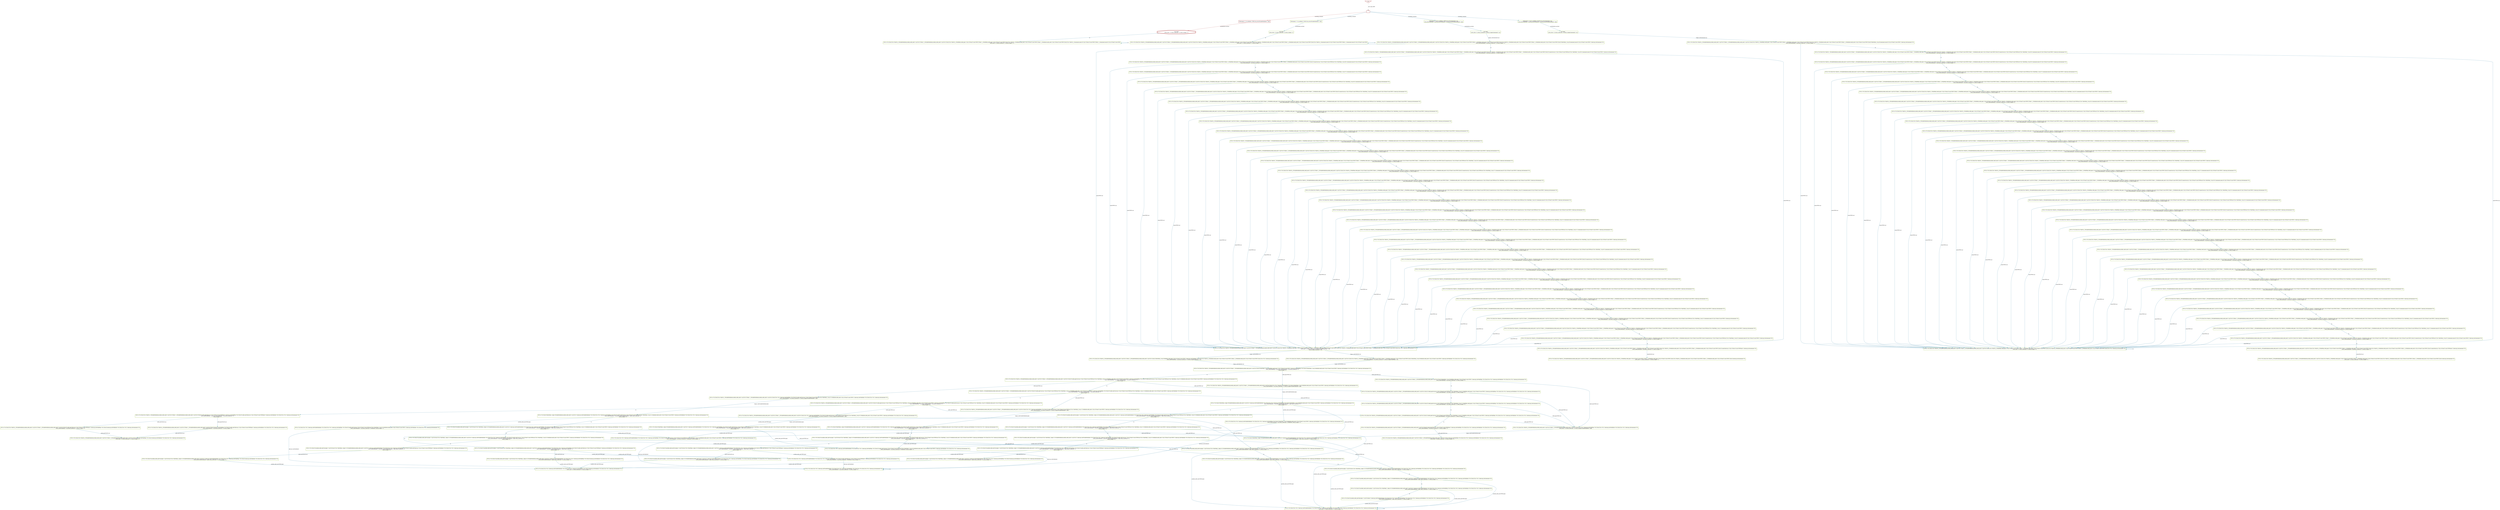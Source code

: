 digraph visited_states {
graph [nodesep=1.5, ranksep=1.5];
root [shape=invtriangle, color="brown", fontsize=12, penwidth=2, label="root"];

root -> 0 [style = dotted, color = black, label="start_cspm_MAIN", fontsize=12];

0 [shape=box, color="brown", fontsize=12, penwidth=2, label=""];

0 -> 1 [color = "brown", label="tau($setup_constants)", fontsize=12];
0 -> 2 [color = "#006391", label="tau($setup_constants)", fontsize=12];
0 -> 3 [color = "#006391", label="tau($setup_constants)", fontsize=12];
0 -> 4 [color = "#006391", label="tau($setup_constants)", fontsize=12];

1 [shape=box, color="brown", fontsize=12, penwidth=2, label="PublicAgency = \{\},is_notifiable = TRUE,rule_actors(ProhibitNotifyIndiv) = pdpc"];

1 -> 5 [color = "brown", label="tau($initialise_machine)", fontsize=12];

2 [shape=box, color="#99BF38", fontsize=12, penwidth=2, label="PublicAgency = \{\},is_notifiable = FALSE,rule_actors(ProhibitNotifyIndiv) = pdpc"];

2 -> 6 [color = "#006391", label="tau($initialise_machine)", fontsize=12];

3 [shape=box, color="#99BF38", fontsize=12, penwidth=2, label="PublicAgency = \{org\},is_notifiable = TRUE,rule_actors(Assessment) = org,\nrule_actors(NotifyPdpc) = org,rule_actors(NotifyIndiv) = org,rule_actors(ProhibitNotifyIndiv) = pdpc"];

3 -> 7 [color = "#006391", label="tau($initialise_machine)", fontsize=12];

4 [shape=box, color="#99BF38", fontsize=12, penwidth=2, label="PublicAgency = \{org\},is_notifiable = FALSE,rule_actors(Assessment) = org,\nrule_actors(NotifyPdpc) = org,rule_actors(NotifyIndiv) = org,rule_actors(ProhibitNotifyIndiv) = pdpc"];

4 -> 8 [color = "#006391", label="tau($initialise_machine)", fontsize=12];

5 [shape=doubleoctagon, color="brown", fontsize=12, penwidth=2, label="CSP: MAIN\nactive_rules = \{\},rules_to_interrupt = \{\},rules_to_trigger = \{\}"];

5 -> 9 [color = "#006391", label="tic", fontsize=12];

6 [shape=box, color="#99BF38", fontsize=12, penwidth=2, label="CSP: MAIN\nactive_rules = \{\},rules_to_interrupt = \{\},rules_to_trigger = \{\}"];

6 -> 10 [color = "#006391", label="tic", fontsize=12];

7 [shape=box, color="#99BF38", fontsize=12, penwidth=2, label="CSP: MAIN\nactive_rules = \{\},rules_to_interrupt = \{\},rules_to_trigger(Assessment) = org"];

7 -> 11 [color = "#006391", label="trigger_rule(Assessment,org)", fontsize=12];

8 [shape=box, color="#99BF38", fontsize=12, penwidth=2, label="CSP: MAIN\nactive_rules = \{\},rules_to_interrupt = \{\},rules_to_trigger(Assessment) = org"];

8 -> 99 [color = "#006391", label="trigger_rule(Assessment,org)", fontsize=12];

9 [shape=box, color="#99BF38", fontsize=12, penwidth=2, label="CSP: tic-\>Tic [\|\{\|tic\|\}\|] (tic-\>Rule*Go__1(ProhibitNotifyIndiv,prohibit_notify_indiv,5,\\ A @ (Tic))) [] (Rule-\>__1(ProhibitNotifyIndiv,prohibit_notify_indiv,5,\\ A @ (Tic))) [\|\{\|tic\|\}\|] (tic-\>Rule*Go__1(NotifyPdpc,notify_pdpc,3,\\ E @  if E then Tic else STOP)) [] (Rule-\>__1(NotifyPdpc,notify_pdpc,3,\\ E @  if E then Tic else STOP)) [\|\{\|tic\|\}\|] (tic-\>Rule*Go__1(NotifyIndiv,notify_indiv,3,\\ E @  if E then Tic else STOP)) [] (Rule-\>__1(NotifyIndiv,notify_indiv,3,\\ E @  if E then Tic else STOP)) [\|\{\|tic\|\}\|] (tic-\>Rule*Go__1(Assessment,assess,30,\\ E @  if E then Tic else STOP)) [] (Rule-\>__1(Assessment,assess,30,\\ E @  if E then Tic else STOP))\nactive_rules = \{\},rules_to_interrupt = \{\},rules_to_trigger = \{\}"];

9 -> 9 [color = "#006391", label="tic", fontsize=12];

10 [shape=box, color="#99BF38", fontsize=12, penwidth=2, label="CSP: tic-\>Tic [\|\{\|tic\|\}\|] (tic-\>Rule*Go__1(ProhibitNotifyIndiv,prohibit_notify_indiv,5,\\ A @ (Tic))) [] (Rule-\>__1(ProhibitNotifyIndiv,prohibit_notify_indiv,5,\\ A @ (Tic))) [\|\{\|tic\|\}\|] (tic-\>Rule*Go__1(NotifyPdpc,notify_pdpc,3,\\ E @  if E then Tic else STOP)) [] (Rule-\>__1(NotifyPdpc,notify_pdpc,3,\\ E @  if E then Tic else STOP)) [\|\{\|tic\|\}\|] (tic-\>Rule*Go__1(NotifyIndiv,notify_indiv,3,\\ E @  if E then Tic else STOP)) [] (Rule-\>__1(NotifyIndiv,notify_indiv,3,\\ E @  if E then Tic else STOP)) [\|\{\|tic\|\}\|] (tic-\>Rule*Go__1(Assessment,assess,30,\\ E @  if E then Tic else STOP)) [] (Rule-\>__1(Assessment,assess,30,\\ E @  if E then Tic else STOP))\nactive_rules = \{\},rules_to_interrupt = \{\},rules_to_trigger = \{\}"];

10 -> 10 [color = "#006391", label="tic", fontsize=12];

11 [shape=box, color="#99BF38", fontsize=12, penwidth=2, label="CSP: tic-\>Tic [\|\{\|tic\|\}\|] (tic-\>Rule*Go__1(ProhibitNotifyIndiv,prohibit_notify_indiv,5,\\ A @ (Tic))) [] (Rule-\>__1(ProhibitNotifyIndiv,prohibit_notify_indiv,5,\\ A @ (Tic))) [\|\{\|tic\|\}\|] (tic-\>Rule*Go__1(NotifyPdpc,notify_pdpc,3,\\ E @  if E then Tic else STOP)) [] (Rule-\>__1(NotifyPdpc,notify_pdpc,3,\\ E @  if E then Tic else STOP)) [\|\{\|tic\|\}\|] (tic-\>Rule*Go__1(NotifyIndiv,notify_indiv,3,\\ E @  if E then Tic else STOP)) [] (Rule-\>__1(NotifyIndiv,notify_indiv,3,\\ E @  if E then Tic else STOP)) [\|\{\|tic\|\}\|] (Rule*RuleI__1(org,30,Assessment,assess,30,\\ E @  if E then Tic else STOP)) /\\ (interrupt_rule!Assessment-\>Tic)\nactive_rules(Assessment) = org,rules_to_interrupt = \{\},rules_to_trigger = \{\}"];

11 -> 12 [color = "#006391", label="tic", fontsize=12];
11 -> 13 [color = "#006391", label="assess(TRUE,org)", fontsize=12];

12 [shape=box, color="#99BF38", fontsize=12, penwidth=2, label="CSP: tic-\>Tic [\|\{\|tic\|\}\|] (tic-\>Rule*Go__1(ProhibitNotifyIndiv,prohibit_notify_indiv,5,\\ A @ (Tic))) [] (Rule-\>__1(ProhibitNotifyIndiv,prohibit_notify_indiv,5,\\ A @ (Tic))) [\|\{\|tic\|\}\|] (tic-\>Rule*Go__1(NotifyPdpc,notify_pdpc,3,\\ E @  if E then Tic else STOP)) [] (Rule-\>__1(NotifyPdpc,notify_pdpc,3,\\ E @  if E then Tic else STOP)) [\|\{\|tic\|\}\|] (tic-\>Rule*Go__1(NotifyIndiv,notify_indiv,3,\\ E @  if E then Tic else STOP)) [] (Rule-\>__1(NotifyIndiv,notify_indiv,3,\\ E @  if E then Tic else STOP)) [\|\{\|tic\|\}\|] ((assess!true!org-\>\\ E @  if E then Tic else STOP(true)) [] (tic-\>Rule*RuleI__1(org,(29-1),Assessment,assess,30,\\ E @  if E then Tic else STOP))) /\\ (interrupt_rule!Assessment-\>Tic)\nactive_rules(Assessment) = org,rules_to_interrupt = \{\},rules_to_trigger = \{\}"];

12 -> 14 [color = "#006391", label="tic", fontsize=12];
12 -> 13 [color = "#006391", label="assess(TRUE,org)", fontsize=12];

13 [shape=box, color="#99BF38", fontsize=12, penwidth=2, label="CSP: tic-\>Tic [\|\{\|tic\|\}\|] (tic-\>Rule*Go__1(ProhibitNotifyIndiv,prohibit_notify_indiv,5,\\ A @ (Tic))) [] (Rule-\>__1(ProhibitNotifyIndiv,prohibit_notify_indiv,5,\\ A @ (Tic))) [\|\{\|tic\|\}\|] (tic-\>Rule*Go__1(NotifyPdpc,notify_pdpc,3,\\ E @  if E then Tic else STOP)) [] (Rule-\>__1(NotifyPdpc,notify_pdpc,3,\\ E @  if E then Tic else STOP)) [\|\{\|tic\|\}\|] (tic-\>Rule*Go__1(NotifyIndiv,notify_indiv,3,\\ E @  if E then Tic else STOP)) [] (Rule-\>__1(NotifyIndiv,notify_indiv,3,\\ E @  if E then Tic else STOP)) [\|\{\|tic\|\}\|] (tic-\>Tic) /\\ (interrupt_rule!Assessment-\>Tic)\nactive_rules = \{\},rules_to_interrupt = \{\},rules_to_trigger(NotifyPdpc) = org,\nrules_to_trigger(NotifyIndiv) = org"];

13 -> 45 [color = "#006391", label="trigger_rule(NotifyPdpc,org)", fontsize=12];
13 -> 46 [color = "#006391", label="trigger_rule(NotifyIndiv,org)", fontsize=12];

14 [shape=box, color="#99BF38", fontsize=12, penwidth=2, label="CSP: tic-\>Tic [\|\{\|tic\|\}\|] (tic-\>Rule*Go__1(ProhibitNotifyIndiv,prohibit_notify_indiv,5,\\ A @ (Tic))) [] (Rule-\>__1(ProhibitNotifyIndiv,prohibit_notify_indiv,5,\\ A @ (Tic))) [\|\{\|tic\|\}\|] (tic-\>Rule*Go__1(NotifyPdpc,notify_pdpc,3,\\ E @  if E then Tic else STOP)) [] (Rule-\>__1(NotifyPdpc,notify_pdpc,3,\\ E @  if E then Tic else STOP)) [\|\{\|tic\|\}\|] (tic-\>Rule*Go__1(NotifyIndiv,notify_indiv,3,\\ E @  if E then Tic else STOP)) [] (Rule-\>__1(NotifyIndiv,notify_indiv,3,\\ E @  if E then Tic else STOP)) [\|\{\|tic\|\}\|] ((assess!true!org-\>\\ E @  if E then Tic else STOP(true)) [] (tic-\>Rule*RuleI__1(org,(28-1),Assessment,assess,30,\\ E @  if E then Tic else STOP))) /\\ (interrupt_rule!Assessment-\>Tic)\nactive_rules(Assessment) = org,rules_to_interrupt = \{\},rules_to_trigger = \{\}"];

14 -> 15 [color = "#006391", label="tic", fontsize=12];
14 -> 13 [color = "#006391", label="assess(TRUE,org)", fontsize=12];

15 [shape=box, color="#99BF38", fontsize=12, penwidth=2, label="CSP: tic-\>Tic [\|\{\|tic\|\}\|] (tic-\>Rule*Go__1(ProhibitNotifyIndiv,prohibit_notify_indiv,5,\\ A @ (Tic))) [] (Rule-\>__1(ProhibitNotifyIndiv,prohibit_notify_indiv,5,\\ A @ (Tic))) [\|\{\|tic\|\}\|] (tic-\>Rule*Go__1(NotifyPdpc,notify_pdpc,3,\\ E @  if E then Tic else STOP)) [] (Rule-\>__1(NotifyPdpc,notify_pdpc,3,\\ E @  if E then Tic else STOP)) [\|\{\|tic\|\}\|] (tic-\>Rule*Go__1(NotifyIndiv,notify_indiv,3,\\ E @  if E then Tic else STOP)) [] (Rule-\>__1(NotifyIndiv,notify_indiv,3,\\ E @  if E then Tic else STOP)) [\|\{\|tic\|\}\|] ((assess!true!org-\>\\ E @  if E then Tic else STOP(true)) [] (tic-\>Rule*RuleI__1(org,(27-1),Assessment,assess,30,\\ E @  if E then Tic else STOP))) /\\ (interrupt_rule!Assessment-\>Tic)\nactive_rules(Assessment) = org,rules_to_interrupt = \{\},rules_to_trigger = \{\}"];

15 -> 16 [color = "#006391", label="tic", fontsize=12];
15 -> 13 [color = "#006391", label="assess(TRUE,org)", fontsize=12];

16 [shape=box, color="#99BF38", fontsize=12, penwidth=2, label="CSP: tic-\>Tic [\|\{\|tic\|\}\|] (tic-\>Rule*Go__1(ProhibitNotifyIndiv,prohibit_notify_indiv,5,\\ A @ (Tic))) [] (Rule-\>__1(ProhibitNotifyIndiv,prohibit_notify_indiv,5,\\ A @ (Tic))) [\|\{\|tic\|\}\|] (tic-\>Rule*Go__1(NotifyPdpc,notify_pdpc,3,\\ E @  if E then Tic else STOP)) [] (Rule-\>__1(NotifyPdpc,notify_pdpc,3,\\ E @  if E then Tic else STOP)) [\|\{\|tic\|\}\|] (tic-\>Rule*Go__1(NotifyIndiv,notify_indiv,3,\\ E @  if E then Tic else STOP)) [] (Rule-\>__1(NotifyIndiv,notify_indiv,3,\\ E @  if E then Tic else STOP)) [\|\{\|tic\|\}\|] ((assess!true!org-\>\\ E @  if E then Tic else STOP(true)) [] (tic-\>Rule*RuleI__1(org,(26-1),Assessment,assess,30,\\ E @  if E then Tic else STOP))) /\\ (interrupt_rule!Assessment-\>Tic)\nactive_rules(Assessment) = org,rules_to_interrupt = \{\},rules_to_trigger = \{\}"];

16 -> 17 [color = "#006391", label="tic", fontsize=12];
16 -> 13 [color = "#006391", label="assess(TRUE,org)", fontsize=12];

17 [shape=box, color="#99BF38", fontsize=12, penwidth=2, label="CSP: tic-\>Tic [\|\{\|tic\|\}\|] (tic-\>Rule*Go__1(ProhibitNotifyIndiv,prohibit_notify_indiv,5,\\ A @ (Tic))) [] (Rule-\>__1(ProhibitNotifyIndiv,prohibit_notify_indiv,5,\\ A @ (Tic))) [\|\{\|tic\|\}\|] (tic-\>Rule*Go__1(NotifyPdpc,notify_pdpc,3,\\ E @  if E then Tic else STOP)) [] (Rule-\>__1(NotifyPdpc,notify_pdpc,3,\\ E @  if E then Tic else STOP)) [\|\{\|tic\|\}\|] (tic-\>Rule*Go__1(NotifyIndiv,notify_indiv,3,\\ E @  if E then Tic else STOP)) [] (Rule-\>__1(NotifyIndiv,notify_indiv,3,\\ E @  if E then Tic else STOP)) [\|\{\|tic\|\}\|] ((assess!true!org-\>\\ E @  if E then Tic else STOP(true)) [] (tic-\>Rule*RuleI__1(org,(25-1),Assessment,assess,30,\\ E @  if E then Tic else STOP))) /\\ (interrupt_rule!Assessment-\>Tic)\nactive_rules(Assessment) = org,rules_to_interrupt = \{\},rules_to_trigger = \{\}"];

17 -> 18 [color = "#006391", label="tic", fontsize=12];
17 -> 13 [color = "#006391", label="assess(TRUE,org)", fontsize=12];

18 [shape=box, color="#99BF38", fontsize=12, penwidth=2, label="CSP: tic-\>Tic [\|\{\|tic\|\}\|] (tic-\>Rule*Go__1(ProhibitNotifyIndiv,prohibit_notify_indiv,5,\\ A @ (Tic))) [] (Rule-\>__1(ProhibitNotifyIndiv,prohibit_notify_indiv,5,\\ A @ (Tic))) [\|\{\|tic\|\}\|] (tic-\>Rule*Go__1(NotifyPdpc,notify_pdpc,3,\\ E @  if E then Tic else STOP)) [] (Rule-\>__1(NotifyPdpc,notify_pdpc,3,\\ E @  if E then Tic else STOP)) [\|\{\|tic\|\}\|] (tic-\>Rule*Go__1(NotifyIndiv,notify_indiv,3,\\ E @  if E then Tic else STOP)) [] (Rule-\>__1(NotifyIndiv,notify_indiv,3,\\ E @  if E then Tic else STOP)) [\|\{\|tic\|\}\|] ((assess!true!org-\>\\ E @  if E then Tic else STOP(true)) [] (tic-\>Rule*RuleI__1(org,(24-1),Assessment,assess,30,\\ E @  if E then Tic else STOP))) /\\ (interrupt_rule!Assessment-\>Tic)\nactive_rules(Assessment) = org,rules_to_interrupt = \{\},rules_to_trigger = \{\}"];

18 -> 19 [color = "#006391", label="tic", fontsize=12];
18 -> 13 [color = "#006391", label="assess(TRUE,org)", fontsize=12];

19 [shape=box, color="#99BF38", fontsize=12, penwidth=2, label="CSP: tic-\>Tic [\|\{\|tic\|\}\|] (tic-\>Rule*Go__1(ProhibitNotifyIndiv,prohibit_notify_indiv,5,\\ A @ (Tic))) [] (Rule-\>__1(ProhibitNotifyIndiv,prohibit_notify_indiv,5,\\ A @ (Tic))) [\|\{\|tic\|\}\|] (tic-\>Rule*Go__1(NotifyPdpc,notify_pdpc,3,\\ E @  if E then Tic else STOP)) [] (Rule-\>__1(NotifyPdpc,notify_pdpc,3,\\ E @  if E then Tic else STOP)) [\|\{\|tic\|\}\|] (tic-\>Rule*Go__1(NotifyIndiv,notify_indiv,3,\\ E @  if E then Tic else STOP)) [] (Rule-\>__1(NotifyIndiv,notify_indiv,3,\\ E @  if E then Tic else STOP)) [\|\{\|tic\|\}\|] ((assess!true!org-\>\\ E @  if E then Tic else STOP(true)) [] (tic-\>Rule*RuleI__1(org,(23-1),Assessment,assess,30,\\ E @  if E then Tic else STOP))) /\\ (interrupt_rule!Assessment-\>Tic)\nactive_rules(Assessment) = org,rules_to_interrupt = \{\},rules_to_trigger = \{\}"];

19 -> 20 [color = "#006391", label="tic", fontsize=12];
19 -> 13 [color = "#006391", label="assess(TRUE,org)", fontsize=12];

20 [shape=box, color="#99BF38", fontsize=12, penwidth=2, label="CSP: tic-\>Tic [\|\{\|tic\|\}\|] (tic-\>Rule*Go__1(ProhibitNotifyIndiv,prohibit_notify_indiv,5,\\ A @ (Tic))) [] (Rule-\>__1(ProhibitNotifyIndiv,prohibit_notify_indiv,5,\\ A @ (Tic))) [\|\{\|tic\|\}\|] (tic-\>Rule*Go__1(NotifyPdpc,notify_pdpc,3,\\ E @  if E then Tic else STOP)) [] (Rule-\>__1(NotifyPdpc,notify_pdpc,3,\\ E @  if E then Tic else STOP)) [\|\{\|tic\|\}\|] (tic-\>Rule*Go__1(NotifyIndiv,notify_indiv,3,\\ E @  if E then Tic else STOP)) [] (Rule-\>__1(NotifyIndiv,notify_indiv,3,\\ E @  if E then Tic else STOP)) [\|\{\|tic\|\}\|] ((assess!true!org-\>\\ E @  if E then Tic else STOP(true)) [] (tic-\>Rule*RuleI__1(org,(22-1),Assessment,assess,30,\\ E @  if E then Tic else STOP))) /\\ (interrupt_rule!Assessment-\>Tic)\nactive_rules(Assessment) = org,rules_to_interrupt = \{\},rules_to_trigger = \{\}"];

20 -> 21 [color = "#006391", label="tic", fontsize=12];
20 -> 13 [color = "#006391", label="assess(TRUE,org)", fontsize=12];

21 [shape=box, color="#99BF38", fontsize=12, penwidth=2, label="CSP: tic-\>Tic [\|\{\|tic\|\}\|] (tic-\>Rule*Go__1(ProhibitNotifyIndiv,prohibit_notify_indiv,5,\\ A @ (Tic))) [] (Rule-\>__1(ProhibitNotifyIndiv,prohibit_notify_indiv,5,\\ A @ (Tic))) [\|\{\|tic\|\}\|] (tic-\>Rule*Go__1(NotifyPdpc,notify_pdpc,3,\\ E @  if E then Tic else STOP)) [] (Rule-\>__1(NotifyPdpc,notify_pdpc,3,\\ E @  if E then Tic else STOP)) [\|\{\|tic\|\}\|] (tic-\>Rule*Go__1(NotifyIndiv,notify_indiv,3,\\ E @  if E then Tic else STOP)) [] (Rule-\>__1(NotifyIndiv,notify_indiv,3,\\ E @  if E then Tic else STOP)) [\|\{\|tic\|\}\|] ((assess!true!org-\>\\ E @  if E then Tic else STOP(true)) [] (tic-\>Rule*RuleI__1(org,(21-1),Assessment,assess,30,\\ E @  if E then Tic else STOP))) /\\ (interrupt_rule!Assessment-\>Tic)\nactive_rules(Assessment) = org,rules_to_interrupt = \{\},rules_to_trigger = \{\}"];

21 -> 22 [color = "#006391", label="tic", fontsize=12];
21 -> 13 [color = "#006391", label="assess(TRUE,org)", fontsize=12];

22 [shape=box, color="#99BF38", fontsize=12, penwidth=2, label="CSP: tic-\>Tic [\|\{\|tic\|\}\|] (tic-\>Rule*Go__1(ProhibitNotifyIndiv,prohibit_notify_indiv,5,\\ A @ (Tic))) [] (Rule-\>__1(ProhibitNotifyIndiv,prohibit_notify_indiv,5,\\ A @ (Tic))) [\|\{\|tic\|\}\|] (tic-\>Rule*Go__1(NotifyPdpc,notify_pdpc,3,\\ E @  if E then Tic else STOP)) [] (Rule-\>__1(NotifyPdpc,notify_pdpc,3,\\ E @  if E then Tic else STOP)) [\|\{\|tic\|\}\|] (tic-\>Rule*Go__1(NotifyIndiv,notify_indiv,3,\\ E @  if E then Tic else STOP)) [] (Rule-\>__1(NotifyIndiv,notify_indiv,3,\\ E @  if E then Tic else STOP)) [\|\{\|tic\|\}\|] ((assess!true!org-\>\\ E @  if E then Tic else STOP(true)) [] (tic-\>Rule*RuleI__1(org,(20-1),Assessment,assess,30,\\ E @  if E then Tic else STOP))) /\\ (interrupt_rule!Assessment-\>Tic)\nactive_rules(Assessment) = org,rules_to_interrupt = \{\},rules_to_trigger = \{\}"];

22 -> 23 [color = "#006391", label="tic", fontsize=12];
22 -> 13 [color = "#006391", label="assess(TRUE,org)", fontsize=12];

23 [shape=box, color="#99BF38", fontsize=12, penwidth=2, label="CSP: tic-\>Tic [\|\{\|tic\|\}\|] (tic-\>Rule*Go__1(ProhibitNotifyIndiv,prohibit_notify_indiv,5,\\ A @ (Tic))) [] (Rule-\>__1(ProhibitNotifyIndiv,prohibit_notify_indiv,5,\\ A @ (Tic))) [\|\{\|tic\|\}\|] (tic-\>Rule*Go__1(NotifyPdpc,notify_pdpc,3,\\ E @  if E then Tic else STOP)) [] (Rule-\>__1(NotifyPdpc,notify_pdpc,3,\\ E @  if E then Tic else STOP)) [\|\{\|tic\|\}\|] (tic-\>Rule*Go__1(NotifyIndiv,notify_indiv,3,\\ E @  if E then Tic else STOP)) [] (Rule-\>__1(NotifyIndiv,notify_indiv,3,\\ E @  if E then Tic else STOP)) [\|\{\|tic\|\}\|] ((assess!true!org-\>\\ E @  if E then Tic else STOP(true)) [] (tic-\>Rule*RuleI__1(org,(19-1),Assessment,assess,30,\\ E @  if E then Tic else STOP))) /\\ (interrupt_rule!Assessment-\>Tic)\nactive_rules(Assessment) = org,rules_to_interrupt = \{\},rules_to_trigger = \{\}"];

23 -> 24 [color = "#006391", label="tic", fontsize=12];
23 -> 13 [color = "#006391", label="assess(TRUE,org)", fontsize=12];

24 [shape=box, color="#99BF38", fontsize=12, penwidth=2, label="CSP: tic-\>Tic [\|\{\|tic\|\}\|] (tic-\>Rule*Go__1(ProhibitNotifyIndiv,prohibit_notify_indiv,5,\\ A @ (Tic))) [] (Rule-\>__1(ProhibitNotifyIndiv,prohibit_notify_indiv,5,\\ A @ (Tic))) [\|\{\|tic\|\}\|] (tic-\>Rule*Go__1(NotifyPdpc,notify_pdpc,3,\\ E @  if E then Tic else STOP)) [] (Rule-\>__1(NotifyPdpc,notify_pdpc,3,\\ E @  if E then Tic else STOP)) [\|\{\|tic\|\}\|] (tic-\>Rule*Go__1(NotifyIndiv,notify_indiv,3,\\ E @  if E then Tic else STOP)) [] (Rule-\>__1(NotifyIndiv,notify_indiv,3,\\ E @  if E then Tic else STOP)) [\|\{\|tic\|\}\|] ((assess!true!org-\>\\ E @  if E then Tic else STOP(true)) [] (tic-\>Rule*RuleI__1(org,(18-1),Assessment,assess,30,\\ E @  if E then Tic else STOP))) /\\ (interrupt_rule!Assessment-\>Tic)\nactive_rules(Assessment) = org,rules_to_interrupt = \{\},rules_to_trigger = \{\}"];

24 -> 25 [color = "#006391", label="tic", fontsize=12];
24 -> 13 [color = "#006391", label="assess(TRUE,org)", fontsize=12];

25 [shape=box, color="#99BF38", fontsize=12, penwidth=2, label="CSP: tic-\>Tic [\|\{\|tic\|\}\|] (tic-\>Rule*Go__1(ProhibitNotifyIndiv,prohibit_notify_indiv,5,\\ A @ (Tic))) [] (Rule-\>__1(ProhibitNotifyIndiv,prohibit_notify_indiv,5,\\ A @ (Tic))) [\|\{\|tic\|\}\|] (tic-\>Rule*Go__1(NotifyPdpc,notify_pdpc,3,\\ E @  if E then Tic else STOP)) [] (Rule-\>__1(NotifyPdpc,notify_pdpc,3,\\ E @  if E then Tic else STOP)) [\|\{\|tic\|\}\|] (tic-\>Rule*Go__1(NotifyIndiv,notify_indiv,3,\\ E @  if E then Tic else STOP)) [] (Rule-\>__1(NotifyIndiv,notify_indiv,3,\\ E @  if E then Tic else STOP)) [\|\{\|tic\|\}\|] ((assess!true!org-\>\\ E @  if E then Tic else STOP(true)) [] (tic-\>Rule*RuleI__1(org,(17-1),Assessment,assess,30,\\ E @  if E then Tic else STOP))) /\\ (interrupt_rule!Assessment-\>Tic)\nactive_rules(Assessment) = org,rules_to_interrupt = \{\},rules_to_trigger = \{\}"];

25 -> 26 [color = "#006391", label="tic", fontsize=12];
25 -> 13 [color = "#006391", label="assess(TRUE,org)", fontsize=12];

26 [shape=box, color="#99BF38", fontsize=12, penwidth=2, label="CSP: tic-\>Tic [\|\{\|tic\|\}\|] (tic-\>Rule*Go__1(ProhibitNotifyIndiv,prohibit_notify_indiv,5,\\ A @ (Tic))) [] (Rule-\>__1(ProhibitNotifyIndiv,prohibit_notify_indiv,5,\\ A @ (Tic))) [\|\{\|tic\|\}\|] (tic-\>Rule*Go__1(NotifyPdpc,notify_pdpc,3,\\ E @  if E then Tic else STOP)) [] (Rule-\>__1(NotifyPdpc,notify_pdpc,3,\\ E @  if E then Tic else STOP)) [\|\{\|tic\|\}\|] (tic-\>Rule*Go__1(NotifyIndiv,notify_indiv,3,\\ E @  if E then Tic else STOP)) [] (Rule-\>__1(NotifyIndiv,notify_indiv,3,\\ E @  if E then Tic else STOP)) [\|\{\|tic\|\}\|] ((assess!true!org-\>\\ E @  if E then Tic else STOP(true)) [] (tic-\>Rule*RuleI__1(org,(16-1),Assessment,assess,30,\\ E @  if E then Tic else STOP))) /\\ (interrupt_rule!Assessment-\>Tic)\nactive_rules(Assessment) = org,rules_to_interrupt = \{\},rules_to_trigger = \{\}"];

26 -> 27 [color = "#006391", label="tic", fontsize=12];
26 -> 13 [color = "#006391", label="assess(TRUE,org)", fontsize=12];

27 [shape=box, color="#99BF38", fontsize=12, penwidth=2, label="CSP: tic-\>Tic [\|\{\|tic\|\}\|] (tic-\>Rule*Go__1(ProhibitNotifyIndiv,prohibit_notify_indiv,5,\\ A @ (Tic))) [] (Rule-\>__1(ProhibitNotifyIndiv,prohibit_notify_indiv,5,\\ A @ (Tic))) [\|\{\|tic\|\}\|] (tic-\>Rule*Go__1(NotifyPdpc,notify_pdpc,3,\\ E @  if E then Tic else STOP)) [] (Rule-\>__1(NotifyPdpc,notify_pdpc,3,\\ E @  if E then Tic else STOP)) [\|\{\|tic\|\}\|] (tic-\>Rule*Go__1(NotifyIndiv,notify_indiv,3,\\ E @  if E then Tic else STOP)) [] (Rule-\>__1(NotifyIndiv,notify_indiv,3,\\ E @  if E then Tic else STOP)) [\|\{\|tic\|\}\|] ((assess!true!org-\>\\ E @  if E then Tic else STOP(true)) [] (tic-\>Rule*RuleI__1(org,(15-1),Assessment,assess,30,\\ E @  if E then Tic else STOP))) /\\ (interrupt_rule!Assessment-\>Tic)\nactive_rules(Assessment) = org,rules_to_interrupt = \{\},rules_to_trigger = \{\}"];

27 -> 28 [color = "#006391", label="tic", fontsize=12];
27 -> 13 [color = "#006391", label="assess(TRUE,org)", fontsize=12];

28 [shape=box, color="#99BF38", fontsize=12, penwidth=2, label="CSP: tic-\>Tic [\|\{\|tic\|\}\|] (tic-\>Rule*Go__1(ProhibitNotifyIndiv,prohibit_notify_indiv,5,\\ A @ (Tic))) [] (Rule-\>__1(ProhibitNotifyIndiv,prohibit_notify_indiv,5,\\ A @ (Tic))) [\|\{\|tic\|\}\|] (tic-\>Rule*Go__1(NotifyPdpc,notify_pdpc,3,\\ E @  if E then Tic else STOP)) [] (Rule-\>__1(NotifyPdpc,notify_pdpc,3,\\ E @  if E then Tic else STOP)) [\|\{\|tic\|\}\|] (tic-\>Rule*Go__1(NotifyIndiv,notify_indiv,3,\\ E @  if E then Tic else STOP)) [] (Rule-\>__1(NotifyIndiv,notify_indiv,3,\\ E @  if E then Tic else STOP)) [\|\{\|tic\|\}\|] ((assess!true!org-\>\\ E @  if E then Tic else STOP(true)) [] (tic-\>Rule*RuleI__1(org,(14-1),Assessment,assess,30,\\ E @  if E then Tic else STOP))) /\\ (interrupt_rule!Assessment-\>Tic)\nactive_rules(Assessment) = org,rules_to_interrupt = \{\},rules_to_trigger = \{\}"];

28 -> 29 [color = "#006391", label="tic", fontsize=12];
28 -> 13 [color = "#006391", label="assess(TRUE,org)", fontsize=12];

29 [shape=box, color="#99BF38", fontsize=12, penwidth=2, label="CSP: tic-\>Tic [\|\{\|tic\|\}\|] (tic-\>Rule*Go__1(ProhibitNotifyIndiv,prohibit_notify_indiv,5,\\ A @ (Tic))) [] (Rule-\>__1(ProhibitNotifyIndiv,prohibit_notify_indiv,5,\\ A @ (Tic))) [\|\{\|tic\|\}\|] (tic-\>Rule*Go__1(NotifyPdpc,notify_pdpc,3,\\ E @  if E then Tic else STOP)) [] (Rule-\>__1(NotifyPdpc,notify_pdpc,3,\\ E @  if E then Tic else STOP)) [\|\{\|tic\|\}\|] (tic-\>Rule*Go__1(NotifyIndiv,notify_indiv,3,\\ E @  if E then Tic else STOP)) [] (Rule-\>__1(NotifyIndiv,notify_indiv,3,\\ E @  if E then Tic else STOP)) [\|\{\|tic\|\}\|] ((assess!true!org-\>\\ E @  if E then Tic else STOP(true)) [] (tic-\>Rule*RuleI__1(org,(13-1),Assessment,assess,30,\\ E @  if E then Tic else STOP))) /\\ (interrupt_rule!Assessment-\>Tic)\nactive_rules(Assessment) = org,rules_to_interrupt = \{\},rules_to_trigger = \{\}"];

29 -> 30 [color = "#006391", label="tic", fontsize=12];
29 -> 13 [color = "#006391", label="assess(TRUE,org)", fontsize=12];

30 [shape=box, color="#99BF38", fontsize=12, penwidth=2, label="CSP: tic-\>Tic [\|\{\|tic\|\}\|] (tic-\>Rule*Go__1(ProhibitNotifyIndiv,prohibit_notify_indiv,5,\\ A @ (Tic))) [] (Rule-\>__1(ProhibitNotifyIndiv,prohibit_notify_indiv,5,\\ A @ (Tic))) [\|\{\|tic\|\}\|] (tic-\>Rule*Go__1(NotifyPdpc,notify_pdpc,3,\\ E @  if E then Tic else STOP)) [] (Rule-\>__1(NotifyPdpc,notify_pdpc,3,\\ E @  if E then Tic else STOP)) [\|\{\|tic\|\}\|] (tic-\>Rule*Go__1(NotifyIndiv,notify_indiv,3,\\ E @  if E then Tic else STOP)) [] (Rule-\>__1(NotifyIndiv,notify_indiv,3,\\ E @  if E then Tic else STOP)) [\|\{\|tic\|\}\|] ((assess!true!org-\>\\ E @  if E then Tic else STOP(true)) [] (tic-\>Rule*RuleI__1(org,(12-1),Assessment,assess,30,\\ E @  if E then Tic else STOP))) /\\ (interrupt_rule!Assessment-\>Tic)\nactive_rules(Assessment) = org,rules_to_interrupt = \{\},rules_to_trigger = \{\}"];

30 -> 31 [color = "#006391", label="tic", fontsize=12];
30 -> 13 [color = "#006391", label="assess(TRUE,org)", fontsize=12];

31 [shape=box, color="#99BF38", fontsize=12, penwidth=2, label="CSP: tic-\>Tic [\|\{\|tic\|\}\|] (tic-\>Rule*Go__1(ProhibitNotifyIndiv,prohibit_notify_indiv,5,\\ A @ (Tic))) [] (Rule-\>__1(ProhibitNotifyIndiv,prohibit_notify_indiv,5,\\ A @ (Tic))) [\|\{\|tic\|\}\|] (tic-\>Rule*Go__1(NotifyPdpc,notify_pdpc,3,\\ E @  if E then Tic else STOP)) [] (Rule-\>__1(NotifyPdpc,notify_pdpc,3,\\ E @  if E then Tic else STOP)) [\|\{\|tic\|\}\|] (tic-\>Rule*Go__1(NotifyIndiv,notify_indiv,3,\\ E @  if E then Tic else STOP)) [] (Rule-\>__1(NotifyIndiv,notify_indiv,3,\\ E @  if E then Tic else STOP)) [\|\{\|tic\|\}\|] ((assess!true!org-\>\\ E @  if E then Tic else STOP(true)) [] (tic-\>Rule*RuleI__1(org,(11-1),Assessment,assess,30,\\ E @  if E then Tic else STOP))) /\\ (interrupt_rule!Assessment-\>Tic)\nactive_rules(Assessment) = org,rules_to_interrupt = \{\},rules_to_trigger = \{\}"];

31 -> 32 [color = "#006391", label="tic", fontsize=12];
31 -> 13 [color = "#006391", label="assess(TRUE,org)", fontsize=12];

32 [shape=box, color="#99BF38", fontsize=12, penwidth=2, label="CSP: tic-\>Tic [\|\{\|tic\|\}\|] (tic-\>Rule*Go__1(ProhibitNotifyIndiv,prohibit_notify_indiv,5,\\ A @ (Tic))) [] (Rule-\>__1(ProhibitNotifyIndiv,prohibit_notify_indiv,5,\\ A @ (Tic))) [\|\{\|tic\|\}\|] (tic-\>Rule*Go__1(NotifyPdpc,notify_pdpc,3,\\ E @  if E then Tic else STOP)) [] (Rule-\>__1(NotifyPdpc,notify_pdpc,3,\\ E @  if E then Tic else STOP)) [\|\{\|tic\|\}\|] (tic-\>Rule*Go__1(NotifyIndiv,notify_indiv,3,\\ E @  if E then Tic else STOP)) [] (Rule-\>__1(NotifyIndiv,notify_indiv,3,\\ E @  if E then Tic else STOP)) [\|\{\|tic\|\}\|] ((assess!true!org-\>\\ E @  if E then Tic else STOP(true)) [] (tic-\>Rule*RuleI__1(org,(10-1),Assessment,assess,30,\\ E @  if E then Tic else STOP))) /\\ (interrupt_rule!Assessment-\>Tic)\nactive_rules(Assessment) = org,rules_to_interrupt = \{\},rules_to_trigger = \{\}"];

32 -> 33 [color = "#006391", label="tic", fontsize=12];
32 -> 13 [color = "#006391", label="assess(TRUE,org)", fontsize=12];

33 [shape=box, color="#99BF38", fontsize=12, penwidth=2, label="CSP: tic-\>Tic [\|\{\|tic\|\}\|] (tic-\>Rule*Go__1(ProhibitNotifyIndiv,prohibit_notify_indiv,5,\\ A @ (Tic))) [] (Rule-\>__1(ProhibitNotifyIndiv,prohibit_notify_indiv,5,\\ A @ (Tic))) [\|\{\|tic\|\}\|] (tic-\>Rule*Go__1(NotifyPdpc,notify_pdpc,3,\\ E @  if E then Tic else STOP)) [] (Rule-\>__1(NotifyPdpc,notify_pdpc,3,\\ E @  if E then Tic else STOP)) [\|\{\|tic\|\}\|] (tic-\>Rule*Go__1(NotifyIndiv,notify_indiv,3,\\ E @  if E then Tic else STOP)) [] (Rule-\>__1(NotifyIndiv,notify_indiv,3,\\ E @  if E then Tic else STOP)) [\|\{\|tic\|\}\|] ((assess!true!org-\>\\ E @  if E then Tic else STOP(true)) [] (tic-\>Rule*RuleI__1(org,(9-1),Assessment,assess,30,\\ E @  if E then Tic else STOP))) /\\ (interrupt_rule!Assessment-\>Tic)\nactive_rules(Assessment) = org,rules_to_interrupt = \{\},rules_to_trigger = \{\}"];

33 -> 34 [color = "#006391", label="tic", fontsize=12];
33 -> 13 [color = "#006391", label="assess(TRUE,org)", fontsize=12];

34 [shape=box, color="#99BF38", fontsize=12, penwidth=2, label="CSP: tic-\>Tic [\|\{\|tic\|\}\|] (tic-\>Rule*Go__1(ProhibitNotifyIndiv,prohibit_notify_indiv,5,\\ A @ (Tic))) [] (Rule-\>__1(ProhibitNotifyIndiv,prohibit_notify_indiv,5,\\ A @ (Tic))) [\|\{\|tic\|\}\|] (tic-\>Rule*Go__1(NotifyPdpc,notify_pdpc,3,\\ E @  if E then Tic else STOP)) [] (Rule-\>__1(NotifyPdpc,notify_pdpc,3,\\ E @  if E then Tic else STOP)) [\|\{\|tic\|\}\|] (tic-\>Rule*Go__1(NotifyIndiv,notify_indiv,3,\\ E @  if E then Tic else STOP)) [] (Rule-\>__1(NotifyIndiv,notify_indiv,3,\\ E @  if E then Tic else STOP)) [\|\{\|tic\|\}\|] ((assess!true!org-\>\\ E @  if E then Tic else STOP(true)) [] (tic-\>Rule*RuleI__1(org,(8-1),Assessment,assess,30,\\ E @  if E then Tic else STOP))) /\\ (interrupt_rule!Assessment-\>Tic)\nactive_rules(Assessment) = org,rules_to_interrupt = \{\},rules_to_trigger = \{\}"];

34 -> 35 [color = "#006391", label="tic", fontsize=12];
34 -> 13 [color = "#006391", label="assess(TRUE,org)", fontsize=12];

35 [shape=box, color="#99BF38", fontsize=12, penwidth=2, label="CSP: tic-\>Tic [\|\{\|tic\|\}\|] (tic-\>Rule*Go__1(ProhibitNotifyIndiv,prohibit_notify_indiv,5,\\ A @ (Tic))) [] (Rule-\>__1(ProhibitNotifyIndiv,prohibit_notify_indiv,5,\\ A @ (Tic))) [\|\{\|tic\|\}\|] (tic-\>Rule*Go__1(NotifyPdpc,notify_pdpc,3,\\ E @  if E then Tic else STOP)) [] (Rule-\>__1(NotifyPdpc,notify_pdpc,3,\\ E @  if E then Tic else STOP)) [\|\{\|tic\|\}\|] (tic-\>Rule*Go__1(NotifyIndiv,notify_indiv,3,\\ E @  if E then Tic else STOP)) [] (Rule-\>__1(NotifyIndiv,notify_indiv,3,\\ E @  if E then Tic else STOP)) [\|\{\|tic\|\}\|] ((assess!true!org-\>\\ E @  if E then Tic else STOP(true)) [] (tic-\>Rule*RuleI__1(org,(7-1),Assessment,assess,30,\\ E @  if E then Tic else STOP))) /\\ (interrupt_rule!Assessment-\>Tic)\nactive_rules(Assessment) = org,rules_to_interrupt = \{\},rules_to_trigger = \{\}"];

35 -> 36 [color = "#006391", label="tic", fontsize=12];
35 -> 13 [color = "#006391", label="assess(TRUE,org)", fontsize=12];

36 [shape=box, color="#99BF38", fontsize=12, penwidth=2, label="CSP: tic-\>Tic [\|\{\|tic\|\}\|] (tic-\>Rule*Go__1(ProhibitNotifyIndiv,prohibit_notify_indiv,5,\\ A @ (Tic))) [] (Rule-\>__1(ProhibitNotifyIndiv,prohibit_notify_indiv,5,\\ A @ (Tic))) [\|\{\|tic\|\}\|] (tic-\>Rule*Go__1(NotifyPdpc,notify_pdpc,3,\\ E @  if E then Tic else STOP)) [] (Rule-\>__1(NotifyPdpc,notify_pdpc,3,\\ E @  if E then Tic else STOP)) [\|\{\|tic\|\}\|] (tic-\>Rule*Go__1(NotifyIndiv,notify_indiv,3,\\ E @  if E then Tic else STOP)) [] (Rule-\>__1(NotifyIndiv,notify_indiv,3,\\ E @  if E then Tic else STOP)) [\|\{\|tic\|\}\|] ((assess!true!org-\>\\ E @  if E then Tic else STOP(true)) [] (tic-\>Rule*RuleI__1(org,(6-1),Assessment,assess,30,\\ E @  if E then Tic else STOP))) /\\ (interrupt_rule!Assessment-\>Tic)\nactive_rules(Assessment) = org,rules_to_interrupt = \{\},rules_to_trigger = \{\}"];

36 -> 37 [color = "#006391", label="tic", fontsize=12];
36 -> 13 [color = "#006391", label="assess(TRUE,org)", fontsize=12];

37 [shape=box, color="#99BF38", fontsize=12, penwidth=2, label="CSP: tic-\>Tic [\|\{\|tic\|\}\|] (tic-\>Rule*Go__1(ProhibitNotifyIndiv,prohibit_notify_indiv,5,\\ A @ (Tic))) [] (Rule-\>__1(ProhibitNotifyIndiv,prohibit_notify_indiv,5,\\ A @ (Tic))) [\|\{\|tic\|\}\|] (tic-\>Rule*Go__1(NotifyPdpc,notify_pdpc,3,\\ E @  if E then Tic else STOP)) [] (Rule-\>__1(NotifyPdpc,notify_pdpc,3,\\ E @  if E then Tic else STOP)) [\|\{\|tic\|\}\|] (tic-\>Rule*Go__1(NotifyIndiv,notify_indiv,3,\\ E @  if E then Tic else STOP)) [] (Rule-\>__1(NotifyIndiv,notify_indiv,3,\\ E @  if E then Tic else STOP)) [\|\{\|tic\|\}\|] ((assess!true!org-\>\\ E @  if E then Tic else STOP(true)) [] (tic-\>Rule*RuleI__1(org,(5-1),Assessment,assess,30,\\ E @  if E then Tic else STOP))) /\\ (interrupt_rule!Assessment-\>Tic)\nactive_rules(Assessment) = org,rules_to_interrupt = \{\},rules_to_trigger = \{\}"];

37 -> 38 [color = "#006391", label="tic", fontsize=12];
37 -> 13 [color = "#006391", label="assess(TRUE,org)", fontsize=12];

38 [shape=box, color="#99BF38", fontsize=12, penwidth=2, label="CSP: tic-\>Tic [\|\{\|tic\|\}\|] (tic-\>Rule*Go__1(ProhibitNotifyIndiv,prohibit_notify_indiv,5,\\ A @ (Tic))) [] (Rule-\>__1(ProhibitNotifyIndiv,prohibit_notify_indiv,5,\\ A @ (Tic))) [\|\{\|tic\|\}\|] (tic-\>Rule*Go__1(NotifyPdpc,notify_pdpc,3,\\ E @  if E then Tic else STOP)) [] (Rule-\>__1(NotifyPdpc,notify_pdpc,3,\\ E @  if E then Tic else STOP)) [\|\{\|tic\|\}\|] (tic-\>Rule*Go__1(NotifyIndiv,notify_indiv,3,\\ E @  if E then Tic else STOP)) [] (Rule-\>__1(NotifyIndiv,notify_indiv,3,\\ E @  if E then Tic else STOP)) [\|\{\|tic\|\}\|] ((assess!true!org-\>\\ E @  if E then Tic else STOP(true)) [] (tic-\>Rule*RuleI__1(org,(4-1),Assessment,assess,30,\\ E @  if E then Tic else STOP))) /\\ (interrupt_rule!Assessment-\>Tic)\nactive_rules(Assessment) = org,rules_to_interrupt = \{\},rules_to_trigger = \{\}"];

38 -> 39 [color = "#006391", label="tic", fontsize=12];
38 -> 13 [color = "#006391", label="assess(TRUE,org)", fontsize=12];

39 [shape=box, color="#99BF38", fontsize=12, penwidth=2, label="CSP: tic-\>Tic [\|\{\|tic\|\}\|] (tic-\>Rule*Go__1(ProhibitNotifyIndiv,prohibit_notify_indiv,5,\\ A @ (Tic))) [] (Rule-\>__1(ProhibitNotifyIndiv,prohibit_notify_indiv,5,\\ A @ (Tic))) [\|\{\|tic\|\}\|] (tic-\>Rule*Go__1(NotifyPdpc,notify_pdpc,3,\\ E @  if E then Tic else STOP)) [] (Rule-\>__1(NotifyPdpc,notify_pdpc,3,\\ E @  if E then Tic else STOP)) [\|\{\|tic\|\}\|] (tic-\>Rule*Go__1(NotifyIndiv,notify_indiv,3,\\ E @  if E then Tic else STOP)) [] (Rule-\>__1(NotifyIndiv,notify_indiv,3,\\ E @  if E then Tic else STOP)) [\|\{\|tic\|\}\|] ((assess!true!org-\>\\ E @  if E then Tic else STOP(true)) [] (tic-\>Rule*RuleI__1(org,(3-1),Assessment,assess,30,\\ E @  if E then Tic else STOP))) /\\ (interrupt_rule!Assessment-\>Tic)\nactive_rules(Assessment) = org,rules_to_interrupt = \{\},rules_to_trigger = \{\}"];

39 -> 40 [color = "#006391", label="tic", fontsize=12];
39 -> 13 [color = "#006391", label="assess(TRUE,org)", fontsize=12];

40 [shape=box, color="#99BF38", fontsize=12, penwidth=2, label="CSP: tic-\>Tic [\|\{\|tic\|\}\|] (tic-\>Rule*Go__1(ProhibitNotifyIndiv,prohibit_notify_indiv,5,\\ A @ (Tic))) [] (Rule-\>__1(ProhibitNotifyIndiv,prohibit_notify_indiv,5,\\ A @ (Tic))) [\|\{\|tic\|\}\|] (tic-\>Rule*Go__1(NotifyPdpc,notify_pdpc,3,\\ E @  if E then Tic else STOP)) [] (Rule-\>__1(NotifyPdpc,notify_pdpc,3,\\ E @  if E then Tic else STOP)) [\|\{\|tic\|\}\|] (tic-\>Rule*Go__1(NotifyIndiv,notify_indiv,3,\\ E @  if E then Tic else STOP)) [] (Rule-\>__1(NotifyIndiv,notify_indiv,3,\\ E @  if E then Tic else STOP)) [\|\{\|tic\|\}\|] ((assess!true!org-\>\\ E @  if E then Tic else STOP(true)) [] (tic-\>Rule*RuleI__1(org,(2-1),Assessment,assess,30,\\ E @  if E then Tic else STOP))) /\\ (interrupt_rule!Assessment-\>Tic)\nactive_rules(Assessment) = org,rules_to_interrupt = \{\},rules_to_trigger = \{\}"];

40 -> 41 [color = "#006391", label="tic", fontsize=12];
40 -> 13 [color = "#006391", label="assess(TRUE,org)", fontsize=12];

41 [shape=box, color="#99BF38", fontsize=12, penwidth=2, label="CSP: tic-\>Tic [\|\{\|tic\|\}\|] (tic-\>Rule*Go__1(ProhibitNotifyIndiv,prohibit_notify_indiv,5,\\ A @ (Tic))) [] (Rule-\>__1(ProhibitNotifyIndiv,prohibit_notify_indiv,5,\\ A @ (Tic))) [\|\{\|tic\|\}\|] (tic-\>Rule*Go__1(NotifyPdpc,notify_pdpc,3,\\ E @  if E then Tic else STOP)) [] (Rule-\>__1(NotifyPdpc,notify_pdpc,3,\\ E @  if E then Tic else STOP)) [\|\{\|tic\|\}\|] (tic-\>Rule*Go__1(NotifyIndiv,notify_indiv,3,\\ E @  if E then Tic else STOP)) [] (Rule-\>__1(NotifyIndiv,notify_indiv,3,\\ E @  if E then Tic else STOP)) [\|\{\|tic\|\}\|] ((assess!true!org-\>\\ E @  if E then Tic else STOP(true)) [] (tic-\>Rule*RuleI__1(org,(1-1),Assessment,assess,30,\\ E @  if E then Tic else STOP))) /\\ (interrupt_rule!Assessment-\>Tic)\nactive_rules(Assessment) = org,rules_to_interrupt = \{\},rules_to_trigger = \{\}"];

41 -> 42 [color = "#006391", label="tic", fontsize=12];
41 -> 13 [color = "#006391", label="assess(TRUE,org)", fontsize=12];

42 [shape=box, color="#99BF38", fontsize=12, penwidth=2, label="CSP: tic-\>Tic [\|\{\|tic\|\}\|] (tic-\>Rule*Go__1(ProhibitNotifyIndiv,prohibit_notify_indiv,5,\\ A @ (Tic))) [] (Rule-\>__1(ProhibitNotifyIndiv,prohibit_notify_indiv,5,\\ A @ (Tic))) [\|\{\|tic\|\}\|] (tic-\>Rule*Go__1(NotifyPdpc,notify_pdpc,3,\\ E @  if E then Tic else STOP)) [] (Rule-\>__1(NotifyPdpc,notify_pdpc,3,\\ E @  if E then Tic else STOP)) [\|\{\|tic\|\}\|] (tic-\>Rule*Go__1(NotifyIndiv,notify_indiv,3,\\ E @  if E then Tic else STOP)) [] (Rule-\>__1(NotifyIndiv,notify_indiv,3,\\ E @  if E then Tic else STOP)) [\|\{\|tic\|\}\|] ((assess!true!org-\>\\ E @  if E then Tic else STOP(true)) [] (tic-\>Rule*RuleI__1(org,(0-1),Assessment,assess,30,\\ E @  if E then Tic else STOP))) /\\ (interrupt_rule!Assessment-\>Tic)\nactive_rules(Assessment) = org,rules_to_interrupt = \{\},rules_to_trigger = \{\}"];

42 -> 43 [color = "#006391", label="tic", fontsize=12];
42 -> 13 [color = "#006391", label="assess(TRUE,org)", fontsize=12];

43 [shape=box, color="#99BF38", fontsize=12, penwidth=2, label="CSP: tic-\>Tic [\|\{\|tic\|\}\|] (tic-\>Rule*Go__1(ProhibitNotifyIndiv,prohibit_notify_indiv,5,\\ A @ (Tic))) [] (Rule-\>__1(ProhibitNotifyIndiv,prohibit_notify_indiv,5,\\ A @ (Tic))) [\|\{\|tic\|\}\|] (tic-\>Rule*Go__1(NotifyPdpc,notify_pdpc,3,\\ E @  if E then Tic else STOP)) [] (Rule-\>__1(NotifyPdpc,notify_pdpc,3,\\ E @  if E then Tic else STOP)) [\|\{\|tic\|\}\|] (tic-\>Rule*Go__1(NotifyIndiv,notify_indiv,3,\\ E @  if E then Tic else STOP)) [] (Rule-\>__1(NotifyIndiv,notify_indiv,3,\\ E @  if E then Tic else STOP)) [\|\{\|tic\|\}\|] (assess!false!org-\>\\ E @  if E then Tic else STOP(false)) /\\ (interrupt_rule!Assessment-\>Tic)\nactive_rules(Assessment) = org,rules_to_interrupt = \{\},rules_to_trigger = \{\}"];

43 -> 44 [color = "#006391", label="assess(FALSE,org)", fontsize=12];

44 [shape=box, color="#99BF38", fontsize=12, penwidth=2, label="CSP: tic-\>Tic [\|\{\|tic\|\}\|] (tic-\>Rule*Go__1(ProhibitNotifyIndiv,prohibit_notify_indiv,5,\\ A @ (Tic))) [] (Rule-\>__1(ProhibitNotifyIndiv,prohibit_notify_indiv,5,\\ A @ (Tic))) [\|\{\|tic\|\}\|] (tic-\>Rule*Go__1(NotifyPdpc,notify_pdpc,3,\\ E @  if E then Tic else STOP)) [] (Rule-\>__1(NotifyPdpc,notify_pdpc,3,\\ E @  if E then Tic else STOP)) [\|\{\|tic\|\}\|] (tic-\>Rule*Go__1(NotifyIndiv,notify_indiv,3,\\ E @  if E then Tic else STOP)) [] (Rule-\>__1(NotifyIndiv,notify_indiv,3,\\ E @  if E then Tic else STOP)) [\|\{\|tic\|\}\|] interrupt_rule!Assessment-\>Tic\nactive_rules = \{\},rules_to_interrupt = \{\},rules_to_trigger = \{\}"];


45 [shape=box, color="#99BF38", fontsize=12, penwidth=2, label="CSP: tic-\>Tic [\|\{\|tic\|\}\|] (tic-\>Rule*Go__1(ProhibitNotifyIndiv,prohibit_notify_indiv,5,\\ A @ (Tic))) [] (Rule-\>__1(ProhibitNotifyIndiv,prohibit_notify_indiv,5,\\ A @ (Tic))) [\|\{\|tic\|\}\|] (Rule*RuleI__1(org,3,NotifyPdpc,notify_pdpc,3,\\ E @  if E then Tic else STOP)) /\\ (interrupt_rule!NotifyPdpc-\>Tic) [\|\{\|tic\|\}\|] (tic-\>Rule*Go__1(NotifyIndiv,notify_indiv,3,\\ E @  if E then Tic else STOP)) [] (Rule-\>__1(NotifyIndiv,notify_indiv,3,\\ E @  if E then Tic else STOP)) [\|\{\|tic\|\}\|] (tic-\>Tic) /\\ (interrupt_rule!Assessment-\>Tic)\nactive_rules(NotifyPdpc) = org,rules_to_interrupt = \{\},rules_to_trigger(NotifyIndiv) = org"];

45 -> 47 [color = "#006391", label="trigger_rule(NotifyIndiv,org)", fontsize=12];

46 [shape=box, color="#99BF38", fontsize=12, penwidth=2, label="CSP: tic-\>Tic [\|\{\|tic\|\}\|] (tic-\>Rule*Go__1(ProhibitNotifyIndiv,prohibit_notify_indiv,5,\\ A @ (Tic))) [] (Rule-\>__1(ProhibitNotifyIndiv,prohibit_notify_indiv,5,\\ A @ (Tic))) [\|\{\|tic\|\}\|] (tic-\>Rule*Go__1(NotifyPdpc,notify_pdpc,3,\\ E @  if E then Tic else STOP)) [] (Rule-\>__1(NotifyPdpc,notify_pdpc,3,\\ E @  if E then Tic else STOP)) [\|\{\|tic\|\}\|] (Rule*RuleI__1(org,3,NotifyIndiv,notify_indiv,3,\\ E @  if E then Tic else STOP)) /\\ (interrupt_rule!NotifyIndiv-\>Tic) [\|\{\|tic\|\}\|] (tic-\>Tic) /\\ (interrupt_rule!Assessment-\>Tic)\nactive_rules(NotifyIndiv) = org,rules_to_interrupt = \{\},rules_to_trigger(NotifyPdpc) = org"];

46 -> 47 [color = "#006391", label="trigger_rule(NotifyPdpc,org)", fontsize=12];

47 [shape=box, color="#99BF38", fontsize=12, penwidth=2, label="CSP: tic-\>Tic [\|\{\|tic\|\}\|] (tic-\>Rule*Go__1(ProhibitNotifyIndiv,prohibit_notify_indiv,5,\\ A @ (Tic))) [] (Rule-\>__1(ProhibitNotifyIndiv,prohibit_notify_indiv,5,\\ A @ (Tic))) [\|\{\|tic\|\}\|] (Rule*RuleI__1(org,3,NotifyPdpc,notify_pdpc,3,\\ E @  if E then Tic else STOP)) /\\ (interrupt_rule!NotifyPdpc-\>Tic) [\|\{\|tic\|\}\|] (Rule*RuleI__1(org,3,NotifyIndiv,notify_indiv,3,\\ E @  if E then Tic else STOP)) /\\ (interrupt_rule!NotifyIndiv-\>Tic) [\|\{\|tic\|\}\|] (tic-\>Tic) /\\ (interrupt_rule!Assessment-\>Tic)\nactive_rules(NotifyPdpc) = org,active_rules(NotifyIndiv) = org,rules_to_interrupt = \{\},\nrules_to_trigger = \{\}"];

47 -> 48 [color = "#006391", label="tic", fontsize=12];
47 -> 49 [color = "#006391", label="notify_pdpc(TRUE,org)", fontsize=12];
47 -> 50 [color = "#006391", label="notify_indiv(TRUE,org)", fontsize=12];

48 [shape=box, color="#99BF38", fontsize=12, penwidth=2, label="CSP: tic-\>Tic [\|\{\|tic\|\}\|] (tic-\>Rule*Go__1(ProhibitNotifyIndiv,prohibit_notify_indiv,5,\\ A @ (Tic))) [] (Rule-\>__1(ProhibitNotifyIndiv,prohibit_notify_indiv,5,\\ A @ (Tic))) [\|\{\|tic\|\}\|] ((notify_pdpc!true!org-\>\\ E @  if E then Tic else STOP(true)) [] (tic-\>Rule*RuleI__1(org,(2-1),NotifyPdpc,notify_pdpc,3,\\ E @  if E then Tic else STOP))) /\\ (interrupt_rule!NotifyPdpc-\>Tic) [\|\{\|tic\|\}\|] ((notify_indiv!true!org-\>\\ E @  if E then Tic else STOP(true)) [] (tic-\>Rule*RuleI__1(org,(2-1),NotifyIndiv,notify_indiv,3,\\ E @  if E then Tic else STOP))) /\\ (interrupt_rule!NotifyIndiv-\>Tic) [\|\{\|tic\|\}\|] (tic-\>Tic) /\\ (interrupt_rule!Assessment-\>Tic)\nactive_rules(NotifyPdpc) = org,active_rules(NotifyIndiv) = org,rules_to_interrupt = \{\},\nrules_to_trigger = \{\}"];

48 -> 51 [color = "#006391", label="tic", fontsize=12];
48 -> 52 [color = "#006391", label="notify_pdpc(TRUE,org)", fontsize=12];
48 -> 53 [color = "#006391", label="notify_indiv(TRUE,org)", fontsize=12];

49 [shape=box, color="#99BF38", fontsize=12, penwidth=2, label="CSP: tic-\>Tic [\|\{\|tic\|\}\|] (tic-\>Rule*Go__1(ProhibitNotifyIndiv,prohibit_notify_indiv,5,\\ A @ (Tic))) [] (Rule-\>__1(ProhibitNotifyIndiv,prohibit_notify_indiv,5,\\ A @ (Tic))) [\|\{\|tic\|\}\|] (tic-\>Tic) /\\ (interrupt_rule!NotifyPdpc-\>Tic) [\|\{\|tic\|\}\|] (Rule*RuleI__1(org,3,NotifyIndiv,notify_indiv,3,\\ E @  if E then Tic else STOP)) /\\ (interrupt_rule!NotifyIndiv-\>Tic) [\|\{\|tic\|\}\|] (tic-\>Tic) /\\ (interrupt_rule!Assessment-\>Tic)\nactive_rules(NotifyIndiv) = org,rules_to_interrupt = \{\},rules_to_trigger(ProhibitNotifyIndiv) = pdpc"];

49 -> 92 [color = "#006391", label="trigger_rule(ProhibitNotifyIndiv,pdpc)", fontsize=12];

50 [shape=box, color="#99BF38", fontsize=12, penwidth=2, label="CSP: tic-\>Tic [\|\{\|tic\|\}\|] (tic-\>Rule*Go__1(ProhibitNotifyIndiv,prohibit_notify_indiv,5,\\ A @ (Tic))) [] (Rule-\>__1(ProhibitNotifyIndiv,prohibit_notify_indiv,5,\\ A @ (Tic))) [\|\{\|tic\|\}\|] (Rule*RuleI__1(org,3,NotifyPdpc,notify_pdpc,3,\\ E @  if E then Tic else STOP)) /\\ (interrupt_rule!NotifyPdpc-\>Tic) [\|\{\|tic\|\}\|] (tic-\>Tic) /\\ (interrupt_rule!NotifyIndiv-\>Tic) [\|\{\|tic\|\}\|] (tic-\>Tic) /\\ (interrupt_rule!Assessment-\>Tic)\nactive_rules(NotifyPdpc) = org,rules_to_interrupt = \{\},rules_to_trigger = \{\}"];

50 -> 53 [color = "#006391", label="tic", fontsize=12];
50 -> 79 [color = "#006391", label="notify_pdpc(TRUE,org)", fontsize=12];

51 [shape=box, color="#99BF38", fontsize=12, penwidth=2, label="CSP: tic-\>Tic [\|\{\|tic\|\}\|] (tic-\>Rule*Go__1(ProhibitNotifyIndiv,prohibit_notify_indiv,5,\\ A @ (Tic))) [] (Rule-\>__1(ProhibitNotifyIndiv,prohibit_notify_indiv,5,\\ A @ (Tic))) [\|\{\|tic\|\}\|] ((notify_pdpc!true!org-\>\\ E @  if E then Tic else STOP(true)) [] (tic-\>Rule*RuleI__1(org,(1-1),NotifyPdpc,notify_pdpc,3,\\ E @  if E then Tic else STOP))) /\\ (interrupt_rule!NotifyPdpc-\>Tic) [\|\{\|tic\|\}\|] ((notify_indiv!true!org-\>\\ E @  if E then Tic else STOP(true)) [] (tic-\>Rule*RuleI__1(org,(1-1),NotifyIndiv,notify_indiv,3,\\ E @  if E then Tic else STOP))) /\\ (interrupt_rule!NotifyIndiv-\>Tic) [\|\{\|tic\|\}\|] (tic-\>Tic) /\\ (interrupt_rule!Assessment-\>Tic)\nactive_rules(NotifyPdpc) = org,active_rules(NotifyIndiv) = org,rules_to_interrupt = \{\},\nrules_to_trigger = \{\}"];

51 -> 54 [color = "#006391", label="tic", fontsize=12];
51 -> 55 [color = "#006391", label="notify_pdpc(TRUE,org)", fontsize=12];
51 -> 56 [color = "#006391", label="notify_indiv(TRUE,org)", fontsize=12];

52 [shape=box, color="#99BF38", fontsize=12, penwidth=2, label="CSP: tic-\>Tic [\|\{\|tic\|\}\|] (tic-\>Rule*Go__1(ProhibitNotifyIndiv,prohibit_notify_indiv,5,\\ A @ (Tic))) [] (Rule-\>__1(ProhibitNotifyIndiv,prohibit_notify_indiv,5,\\ A @ (Tic))) [\|\{\|tic\|\}\|] (tic-\>Tic) /\\ (interrupt_rule!NotifyPdpc-\>Tic) [\|\{\|tic\|\}\|] ((notify_indiv!true!org-\>\\ E @  if E then Tic else STOP(true)) [] (tic-\>Rule*RuleI__1(org,(2-1),NotifyIndiv,notify_indiv,3,\\ E @  if E then Tic else STOP))) /\\ (interrupt_rule!NotifyIndiv-\>Tic) [\|\{\|tic\|\}\|] (tic-\>Tic) /\\ (interrupt_rule!Assessment-\>Tic)\nactive_rules(NotifyIndiv) = org,rules_to_interrupt = \{\},rules_to_trigger(ProhibitNotifyIndiv) = pdpc"];

52 -> 86 [color = "#006391", label="trigger_rule(ProhibitNotifyIndiv,pdpc)", fontsize=12];

53 [shape=box, color="#99BF38", fontsize=12, penwidth=2, label="CSP: tic-\>Tic [\|\{\|tic\|\}\|] (tic-\>Rule*Go__1(ProhibitNotifyIndiv,prohibit_notify_indiv,5,\\ A @ (Tic))) [] (Rule-\>__1(ProhibitNotifyIndiv,prohibit_notify_indiv,5,\\ A @ (Tic))) [\|\{\|tic\|\}\|] ((notify_pdpc!true!org-\>\\ E @  if E then Tic else STOP(true)) [] (tic-\>Rule*RuleI__1(org,(2-1),NotifyPdpc,notify_pdpc,3,\\ E @  if E then Tic else STOP))) /\\ (interrupt_rule!NotifyPdpc-\>Tic) [\|\{\|tic\|\}\|] (tic-\>Tic) /\\ (interrupt_rule!NotifyIndiv-\>Tic) [\|\{\|tic\|\}\|] (tic-\>Tic) /\\ (interrupt_rule!Assessment-\>Tic)\nactive_rules(NotifyPdpc) = org,rules_to_interrupt = \{\},rules_to_trigger = \{\}"];

53 -> 56 [color = "#006391", label="tic", fontsize=12];
53 -> 79 [color = "#006391", label="notify_pdpc(TRUE,org)", fontsize=12];

54 [shape=box, color="#99BF38", fontsize=12, penwidth=2, label="CSP: tic-\>Tic [\|\{\|tic\|\}\|] (tic-\>Rule*Go__1(ProhibitNotifyIndiv,prohibit_notify_indiv,5,\\ A @ (Tic))) [] (Rule-\>__1(ProhibitNotifyIndiv,prohibit_notify_indiv,5,\\ A @ (Tic))) [\|\{\|tic\|\}\|] ((notify_pdpc!true!org-\>\\ E @  if E then Tic else STOP(true)) [] (tic-\>Rule*RuleI__1(org,(0-1),NotifyPdpc,notify_pdpc,3,\\ E @  if E then Tic else STOP))) /\\ (interrupt_rule!NotifyPdpc-\>Tic) [\|\{\|tic\|\}\|] ((notify_indiv!true!org-\>\\ E @  if E then Tic else STOP(true)) [] (tic-\>Rule*RuleI__1(org,(0-1),NotifyIndiv,notify_indiv,3,\\ E @  if E then Tic else STOP))) /\\ (interrupt_rule!NotifyIndiv-\>Tic) [\|\{\|tic\|\}\|] (tic-\>Tic) /\\ (interrupt_rule!Assessment-\>Tic)\nactive_rules(NotifyPdpc) = org,active_rules(NotifyIndiv) = org,rules_to_interrupt = \{\},\nrules_to_trigger = \{\}"];

54 -> 57 [color = "#006391", label="tic", fontsize=12];
54 -> 58 [color = "#006391", label="notify_pdpc(TRUE,org)", fontsize=12];
54 -> 59 [color = "#006391", label="notify_indiv(TRUE,org)", fontsize=12];

55 [shape=box, color="#99BF38", fontsize=12, penwidth=2, label="CSP: tic-\>Tic [\|\{\|tic\|\}\|] (tic-\>Rule*Go__1(ProhibitNotifyIndiv,prohibit_notify_indiv,5,\\ A @ (Tic))) [] (Rule-\>__1(ProhibitNotifyIndiv,prohibit_notify_indiv,5,\\ A @ (Tic))) [\|\{\|tic\|\}\|] (tic-\>Tic) /\\ (interrupt_rule!NotifyPdpc-\>Tic) [\|\{\|tic\|\}\|] ((notify_indiv!true!org-\>\\ E @  if E then Tic else STOP(true)) [] (tic-\>Rule*RuleI__1(org,(1-1),NotifyIndiv,notify_indiv,3,\\ E @  if E then Tic else STOP))) /\\ (interrupt_rule!NotifyIndiv-\>Tic) [\|\{\|tic\|\}\|] (tic-\>Tic) /\\ (interrupt_rule!Assessment-\>Tic)\nactive_rules(NotifyIndiv) = org,rules_to_interrupt = \{\},rules_to_trigger(ProhibitNotifyIndiv) = pdpc"];

55 -> 81 [color = "#006391", label="trigger_rule(ProhibitNotifyIndiv,pdpc)", fontsize=12];

56 [shape=box, color="#99BF38", fontsize=12, penwidth=2, label="CSP: tic-\>Tic [\|\{\|tic\|\}\|] (tic-\>Rule*Go__1(ProhibitNotifyIndiv,prohibit_notify_indiv,5,\\ A @ (Tic))) [] (Rule-\>__1(ProhibitNotifyIndiv,prohibit_notify_indiv,5,\\ A @ (Tic))) [\|\{\|tic\|\}\|] ((notify_pdpc!true!org-\>\\ E @  if E then Tic else STOP(true)) [] (tic-\>Rule*RuleI__1(org,(1-1),NotifyPdpc,notify_pdpc,3,\\ E @  if E then Tic else STOP))) /\\ (interrupt_rule!NotifyPdpc-\>Tic) [\|\{\|tic\|\}\|] (tic-\>Tic) /\\ (interrupt_rule!NotifyIndiv-\>Tic) [\|\{\|tic\|\}\|] (tic-\>Tic) /\\ (interrupt_rule!Assessment-\>Tic)\nactive_rules(NotifyPdpc) = org,rules_to_interrupt = \{\},rules_to_trigger = \{\}"];

56 -> 59 [color = "#006391", label="tic", fontsize=12];
56 -> 79 [color = "#006391", label="notify_pdpc(TRUE,org)", fontsize=12];

57 [shape=box, color="#99BF38", fontsize=12, penwidth=2, label="CSP: tic-\>Tic [\|\{\|tic\|\}\|] (tic-\>Rule*Go__1(ProhibitNotifyIndiv,prohibit_notify_indiv,5,\\ A @ (Tic))) [] (Rule-\>__1(ProhibitNotifyIndiv,prohibit_notify_indiv,5,\\ A @ (Tic))) [\|\{\|tic\|\}\|] (notify_pdpc!false!org-\>\\ E @  if E then Tic else STOP(false)) /\\ (interrupt_rule!NotifyPdpc-\>Tic) [\|\{\|tic\|\}\|] (notify_indiv!false!org-\>\\ E @  if E then Tic else STOP(false)) /\\ (interrupt_rule!NotifyIndiv-\>Tic) [\|\{\|tic\|\}\|] (tic-\>Tic) /\\ (interrupt_rule!Assessment-\>Tic)\nactive_rules(NotifyPdpc) = org,active_rules(NotifyIndiv) = org,rules_to_interrupt = \{\},\nrules_to_trigger = \{\}"];

57 -> 60 [color = "#006391", label="notify_pdpc(FALSE,org)", fontsize=12];
57 -> 61 [color = "#006391", label="notify_indiv(FALSE,org)", fontsize=12];

58 [shape=box, color="#99BF38", fontsize=12, penwidth=2, label="CSP: tic-\>Tic [\|\{\|tic\|\}\|] (tic-\>Rule*Go__1(ProhibitNotifyIndiv,prohibit_notify_indiv,5,\\ A @ (Tic))) [] (Rule-\>__1(ProhibitNotifyIndiv,prohibit_notify_indiv,5,\\ A @ (Tic))) [\|\{\|tic\|\}\|] (tic-\>Tic) /\\ (interrupt_rule!NotifyPdpc-\>Tic) [\|\{\|tic\|\}\|] ((notify_indiv!true!org-\>\\ E @  if E then Tic else STOP(true)) [] (tic-\>Rule*RuleI__1(org,(0-1),NotifyIndiv,notify_indiv,3,\\ E @  if E then Tic else STOP))) /\\ (interrupt_rule!NotifyIndiv-\>Tic) [\|\{\|tic\|\}\|] (tic-\>Tic) /\\ (interrupt_rule!Assessment-\>Tic)\nactive_rules(NotifyIndiv) = org,rules_to_interrupt = \{\},rules_to_trigger(ProhibitNotifyIndiv) = pdpc"];

58 -> 63 [color = "#006391", label="trigger_rule(ProhibitNotifyIndiv,pdpc)", fontsize=12];

59 [shape=box, color="#99BF38", fontsize=12, penwidth=2, label="CSP: tic-\>Tic [\|\{\|tic\|\}\|] (tic-\>Rule*Go__1(ProhibitNotifyIndiv,prohibit_notify_indiv,5,\\ A @ (Tic))) [] (Rule-\>__1(ProhibitNotifyIndiv,prohibit_notify_indiv,5,\\ A @ (Tic))) [\|\{\|tic\|\}\|] ((notify_pdpc!true!org-\>\\ E @  if E then Tic else STOP(true)) [] (tic-\>Rule*RuleI__1(org,(0-1),NotifyPdpc,notify_pdpc,3,\\ E @  if E then Tic else STOP))) /\\ (interrupt_rule!NotifyPdpc-\>Tic) [\|\{\|tic\|\}\|] (tic-\>Tic) /\\ (interrupt_rule!NotifyIndiv-\>Tic) [\|\{\|tic\|\}\|] (tic-\>Tic) /\\ (interrupt_rule!Assessment-\>Tic)\nactive_rules(NotifyPdpc) = org,rules_to_interrupt = \{\},rules_to_trigger = \{\}"];

59 -> 78 [color = "#006391", label="tic", fontsize=12];
59 -> 79 [color = "#006391", label="notify_pdpc(TRUE,org)", fontsize=12];

60 [shape=box, color="#99BF38", fontsize=12, penwidth=2, label="CSP: tic-\>Tic [\|\{\|tic\|\}\|] (tic-\>Rule*Go__1(ProhibitNotifyIndiv,prohibit_notify_indiv,5,\\ A @ (Tic))) [] (Rule-\>__1(ProhibitNotifyIndiv,prohibit_notify_indiv,5,\\ A @ (Tic))) [\|\{\|tic\|\}\|] interrupt_rule!NotifyPdpc-\>Tic [\|\{\|tic\|\}\|] (notify_indiv!false!org-\>\\ E @  if E then Tic else STOP(false)) /\\ (interrupt_rule!NotifyIndiv-\>Tic) [\|\{\|tic\|\}\|] (tic-\>Tic) /\\ (interrupt_rule!Assessment-\>Tic)\nactive_rules(NotifyIndiv) = org,rules_to_interrupt = \{\},rules_to_trigger = \{\}"];

60 -> 62 [color = "#006391", label="notify_indiv(FALSE,org)", fontsize=12];

61 [shape=box, color="#99BF38", fontsize=12, penwidth=2, label="CSP: tic-\>Tic [\|\{\|tic\|\}\|] (tic-\>Rule*Go__1(ProhibitNotifyIndiv,prohibit_notify_indiv,5,\\ A @ (Tic))) [] (Rule-\>__1(ProhibitNotifyIndiv,prohibit_notify_indiv,5,\\ A @ (Tic))) [\|\{\|tic\|\}\|] (notify_pdpc!false!org-\>\\ E @  if E then Tic else STOP(false)) /\\ (interrupt_rule!NotifyPdpc-\>Tic) [\|\{\|tic\|\}\|] interrupt_rule!NotifyIndiv-\>Tic [\|\{\|tic\|\}\|] (tic-\>Tic) /\\ (interrupt_rule!Assessment-\>Tic)\nactive_rules(NotifyPdpc) = org,rules_to_interrupt = \{\},rules_to_trigger = \{\}"];

61 -> 62 [color = "#006391", label="notify_pdpc(FALSE,org)", fontsize=12];

62 [shape=box, color="#99BF38", fontsize=12, penwidth=2, label="CSP: tic-\>Tic [\|\{\|tic\|\}\|] (tic-\>Rule*Go__1(ProhibitNotifyIndiv,prohibit_notify_indiv,5,\\ A @ (Tic))) [] (Rule-\>__1(ProhibitNotifyIndiv,prohibit_notify_indiv,5,\\ A @ (Tic))) [\|\{\|tic\|\}\|] interrupt_rule!NotifyPdpc-\>Tic [\|\{\|tic\|\}\|] interrupt_rule!NotifyIndiv-\>Tic [\|\{\|tic\|\}\|] (tic-\>Tic) /\\ (interrupt_rule!Assessment-\>Tic)\nactive_rules = \{\},rules_to_interrupt = \{\},rules_to_trigger = \{\}"];


63 [shape=box, color="#99BF38", fontsize=12, penwidth=2, label="CSP: tic-\>Tic [\|\{\|tic\|\}\|] (Rule*RuleI__1(pdpc,5,ProhibitNotifyIndiv,prohibit_notify_indiv,5,\\ A @ (Tic))) /\\ (interrupt_rule!ProhibitNotifyIndiv-\>Tic) [\|\{\|tic\|\}\|] (tic-\>Tic) /\\ (interrupt_rule!NotifyPdpc-\>Tic) [\|\{\|tic\|\}\|] ((notify_indiv!true!org-\>\\ E @  if E then Tic else STOP(true)) [] (tic-\>Rule*RuleI__1(org,(0-1),NotifyIndiv,notify_indiv,3,\\ E @  if E then Tic else STOP))) /\\ (interrupt_rule!NotifyIndiv-\>Tic) [\|\{\|tic\|\}\|] (tic-\>Tic) /\\ (interrupt_rule!Assessment-\>Tic)\nactive_rules(NotifyIndiv) = org,active_rules(ProhibitNotifyIndiv) = pdpc,rules_to_interrupt = \{\},\nrules_to_trigger = \{\}"];

63 -> 64 [color = "#006391", label="tic", fontsize=12];
63 -> 65 [color = "#006391", label="prohibit_notify_indiv(TRUE,pdpc)", fontsize=12];
63 -> 66 [color = "#006391", label="notify_indiv(TRUE,org)", fontsize=12];

64 [shape=box, color="#99BF38", fontsize=12, penwidth=2, label="CSP: tic-\>Tic [\|\{\|tic\|\}\|] ((prohibit_notify_indiv!true!pdpc-\>\\ A @ (Tic)(true)) [] (tic-\>Rule*RuleI__1(pdpc,(4-1),ProhibitNotifyIndiv,prohibit_notify_indiv,5,\\ A @ (Tic)))) /\\ (interrupt_rule!ProhibitNotifyIndiv-\>Tic) [\|\{\|tic\|\}\|] (tic-\>Tic) /\\ (interrupt_rule!NotifyPdpc-\>Tic) [\|\{\|tic\|\}\|] (notify_indiv!false!org-\>\\ E @  if E then Tic else STOP(false)) /\\ (interrupt_rule!NotifyIndiv-\>Tic) [\|\{\|tic\|\}\|] (tic-\>Tic) /\\ (interrupt_rule!Assessment-\>Tic)\nactive_rules(NotifyIndiv) = org,active_rules(ProhibitNotifyIndiv) = pdpc,rules_to_interrupt = \{\},\nrules_to_trigger = \{\}"];

64 -> 67 [color = "#006391", label="prohibit_notify_indiv(TRUE,pdpc)", fontsize=12];
64 -> 68 [color = "#006391", label="notify_indiv(FALSE,org)", fontsize=12];

65 [shape=box, color="#99BF38", fontsize=12, penwidth=2, label="CSP: tic-\>Tic [\|\{\|tic\|\}\|] (tic-\>Tic) /\\ (interrupt_rule!ProhibitNotifyIndiv-\>Tic) [\|\{\|tic\|\}\|] (tic-\>Tic) /\\ (interrupt_rule!NotifyPdpc-\>Tic) [\|\{\|tic\|\}\|] ((notify_indiv!true!org-\>\\ E @  if E then Tic else STOP(true)) [] (tic-\>Rule*RuleI__1(org,(0-1),NotifyIndiv,notify_indiv,3,\\ E @  if E then Tic else STOP))) /\\ (interrupt_rule!NotifyIndiv-\>Tic) [\|\{\|tic\|\}\|] (tic-\>Tic) /\\ (interrupt_rule!Assessment-\>Tic)\nactive_rules(NotifyIndiv) = org,rules_to_interrupt = \{NotifyIndiv\},rules_to_trigger = \{\}"];

65 -> 69 [color = "#006391", label="interrupt_rule(NotifyIndiv)", fontsize=12];

66 [shape=box, color="#99BF38", fontsize=12, penwidth=2, label="CSP: tic-\>Tic [\|\{\|tic\|\}\|] (Rule*RuleI__1(pdpc,5,ProhibitNotifyIndiv,prohibit_notify_indiv,5,\\ A @ (Tic))) /\\ (interrupt_rule!ProhibitNotifyIndiv-\>Tic) [\|\{\|tic\|\}\|] (tic-\>Tic) /\\ (interrupt_rule!NotifyPdpc-\>Tic) [\|\{\|tic\|\}\|] (tic-\>Tic) /\\ (interrupt_rule!NotifyIndiv-\>Tic) [\|\{\|tic\|\}\|] (tic-\>Tic) /\\ (interrupt_rule!Assessment-\>Tic)\nactive_rules(ProhibitNotifyIndiv) = pdpc,rules_to_interrupt = \{\},rules_to_trigger = \{\}"];

66 -> 71 [color = "#006391", label="tic", fontsize=12];
66 -> 72 [color = "#006391", label="prohibit_notify_indiv(TRUE,pdpc)", fontsize=12];

67 [shape=box, color="#99BF38", fontsize=12, penwidth=2, label="CSP: tic-\>Tic [\|\{\|tic\|\}\|] (tic-\>Tic) /\\ (interrupt_rule!ProhibitNotifyIndiv-\>Tic) [\|\{\|tic\|\}\|] (tic-\>Tic) /\\ (interrupt_rule!NotifyPdpc-\>Tic) [\|\{\|tic\|\}\|] (notify_indiv!false!org-\>\\ E @  if E then Tic else STOP(false)) /\\ (interrupt_rule!NotifyIndiv-\>Tic) [\|\{\|tic\|\}\|] (tic-\>Tic) /\\ (interrupt_rule!Assessment-\>Tic)\nactive_rules(NotifyIndiv) = org,rules_to_interrupt = \{NotifyIndiv\},rules_to_trigger = \{\}"];

67 -> 69 [color = "#006391", label="interrupt_rule(NotifyIndiv)", fontsize=12];

68 [shape=box, color="#99BF38", fontsize=12, penwidth=2, label="CSP: tic-\>Tic [\|\{\|tic\|\}\|] ((prohibit_notify_indiv!true!pdpc-\>\\ A @ (Tic)(true)) [] (tic-\>Rule*RuleI__1(pdpc,(4-1),ProhibitNotifyIndiv,prohibit_notify_indiv,5,\\ A @ (Tic)))) /\\ (interrupt_rule!ProhibitNotifyIndiv-\>Tic) [\|\{\|tic\|\}\|] (tic-\>Tic) /\\ (interrupt_rule!NotifyPdpc-\>Tic) [\|\{\|tic\|\}\|] interrupt_rule!NotifyIndiv-\>Tic [\|\{\|tic\|\}\|] (tic-\>Tic) /\\ (interrupt_rule!Assessment-\>Tic)\nactive_rules(ProhibitNotifyIndiv) = pdpc,rules_to_interrupt = \{\},rules_to_trigger = \{\}"];

68 -> 70 [color = "#006391", label="prohibit_notify_indiv(TRUE,pdpc)", fontsize=12];

69 [shape=box, color="#99BF38", fontsize=12, penwidth=2, label="CSP: tic-\>Tic [\|\{\|tic\|\}\|] (tic-\>Tic) /\\ (interrupt_rule!ProhibitNotifyIndiv-\>Tic) [\|\{\|tic\|\}\|] (tic-\>Tic) /\\ (interrupt_rule!NotifyPdpc-\>Tic) [\|\{\|tic\|\}\|] tic-\>Tic [\|\{\|tic\|\}\|] (tic-\>Tic) /\\ (interrupt_rule!Assessment-\>Tic)\nactive_rules(NotifyIndiv) = org,rules_to_interrupt = \{\},rules_to_trigger = \{\}"];

69 -> 69 [color = "#006391", label="tic", fontsize=12];

70 [shape=box, color="#99BF38", fontsize=12, penwidth=2, label="CSP: tic-\>Tic [\|\{\|tic\|\}\|] (tic-\>Tic) /\\ (interrupt_rule!ProhibitNotifyIndiv-\>Tic) [\|\{\|tic\|\}\|] (tic-\>Tic) /\\ (interrupt_rule!NotifyPdpc-\>Tic) [\|\{\|tic\|\}\|] interrupt_rule!NotifyIndiv-\>Tic [\|\{\|tic\|\}\|] (tic-\>Tic) /\\ (interrupt_rule!Assessment-\>Tic)\nactive_rules = \{\},rules_to_interrupt = \{\},rules_to_trigger = \{\}"];


71 [shape=box, color="#99BF38", fontsize=12, penwidth=2, label="CSP: tic-\>Tic [\|\{\|tic\|\}\|] ((prohibit_notify_indiv!true!pdpc-\>\\ A @ (Tic)(true)) [] (tic-\>Rule*RuleI__1(pdpc,(4-1),ProhibitNotifyIndiv,prohibit_notify_indiv,5,\\ A @ (Tic)))) /\\ (interrupt_rule!ProhibitNotifyIndiv-\>Tic) [\|\{\|tic\|\}\|] (tic-\>Tic) /\\ (interrupt_rule!NotifyPdpc-\>Tic) [\|\{\|tic\|\}\|] (tic-\>Tic) /\\ (interrupt_rule!NotifyIndiv-\>Tic) [\|\{\|tic\|\}\|] (tic-\>Tic) /\\ (interrupt_rule!Assessment-\>Tic)\nactive_rules(ProhibitNotifyIndiv) = pdpc,rules_to_interrupt = \{\},rules_to_trigger = \{\}"];

71 -> 73 [color = "#006391", label="tic", fontsize=12];
71 -> 72 [color = "#006391", label="prohibit_notify_indiv(TRUE,pdpc)", fontsize=12];

72 [shape=box, color="#99BF38", fontsize=12, penwidth=2, label="CSP: tic-\>Tic [\|\{\|tic\|\}\|] (tic-\>Tic) /\\ (interrupt_rule!ProhibitNotifyIndiv-\>Tic) [\|\{\|tic\|\}\|] (tic-\>Tic) /\\ (interrupt_rule!NotifyPdpc-\>Tic) [\|\{\|tic\|\}\|] (tic-\>Tic) /\\ (interrupt_rule!NotifyIndiv-\>Tic) [\|\{\|tic\|\}\|] (tic-\>Tic) /\\ (interrupt_rule!Assessment-\>Tic)\nactive_rules = \{\},rules_to_interrupt = \{\},rules_to_trigger = \{\}"];

72 -> 72 [color = "#006391", label="tic", fontsize=12];

73 [shape=box, color="#99BF38", fontsize=12, penwidth=2, label="CSP: tic-\>Tic [\|\{\|tic\|\}\|] ((prohibit_notify_indiv!true!pdpc-\>\\ A @ (Tic)(true)) [] (tic-\>Rule*RuleI__1(pdpc,(3-1),ProhibitNotifyIndiv,prohibit_notify_indiv,5,\\ A @ (Tic)))) /\\ (interrupt_rule!ProhibitNotifyIndiv-\>Tic) [\|\{\|tic\|\}\|] (tic-\>Tic) /\\ (interrupt_rule!NotifyPdpc-\>Tic) [\|\{\|tic\|\}\|] (tic-\>Tic) /\\ (interrupt_rule!NotifyIndiv-\>Tic) [\|\{\|tic\|\}\|] (tic-\>Tic) /\\ (interrupt_rule!Assessment-\>Tic)\nactive_rules(ProhibitNotifyIndiv) = pdpc,rules_to_interrupt = \{\},rules_to_trigger = \{\}"];

73 -> 74 [color = "#006391", label="tic", fontsize=12];
73 -> 72 [color = "#006391", label="prohibit_notify_indiv(TRUE,pdpc)", fontsize=12];

74 [shape=box, color="#99BF38", fontsize=12, penwidth=2, label="CSP: tic-\>Tic [\|\{\|tic\|\}\|] ((prohibit_notify_indiv!true!pdpc-\>\\ A @ (Tic)(true)) [] (tic-\>Rule*RuleI__1(pdpc,(2-1),ProhibitNotifyIndiv,prohibit_notify_indiv,5,\\ A @ (Tic)))) /\\ (interrupt_rule!ProhibitNotifyIndiv-\>Tic) [\|\{\|tic\|\}\|] (tic-\>Tic) /\\ (interrupt_rule!NotifyPdpc-\>Tic) [\|\{\|tic\|\}\|] (tic-\>Tic) /\\ (interrupt_rule!NotifyIndiv-\>Tic) [\|\{\|tic\|\}\|] (tic-\>Tic) /\\ (interrupt_rule!Assessment-\>Tic)\nactive_rules(ProhibitNotifyIndiv) = pdpc,rules_to_interrupt = \{\},rules_to_trigger = \{\}"];

74 -> 75 [color = "#006391", label="tic", fontsize=12];
74 -> 72 [color = "#006391", label="prohibit_notify_indiv(TRUE,pdpc)", fontsize=12];

75 [shape=box, color="#99BF38", fontsize=12, penwidth=2, label="CSP: tic-\>Tic [\|\{\|tic\|\}\|] ((prohibit_notify_indiv!true!pdpc-\>\\ A @ (Tic)(true)) [] (tic-\>Rule*RuleI__1(pdpc,(1-1),ProhibitNotifyIndiv,prohibit_notify_indiv,5,\\ A @ (Tic)))) /\\ (interrupt_rule!ProhibitNotifyIndiv-\>Tic) [\|\{\|tic\|\}\|] (tic-\>Tic) /\\ (interrupt_rule!NotifyPdpc-\>Tic) [\|\{\|tic\|\}\|] (tic-\>Tic) /\\ (interrupt_rule!NotifyIndiv-\>Tic) [\|\{\|tic\|\}\|] (tic-\>Tic) /\\ (interrupt_rule!Assessment-\>Tic)\nactive_rules(ProhibitNotifyIndiv) = pdpc,rules_to_interrupt = \{\},rules_to_trigger = \{\}"];

75 -> 76 [color = "#006391", label="tic", fontsize=12];
75 -> 72 [color = "#006391", label="prohibit_notify_indiv(TRUE,pdpc)", fontsize=12];

76 [shape=box, color="#99BF38", fontsize=12, penwidth=2, label="CSP: tic-\>Tic [\|\{\|tic\|\}\|] ((prohibit_notify_indiv!true!pdpc-\>\\ A @ (Tic)(true)) [] (tic-\>Rule*RuleI__1(pdpc,(0-1),ProhibitNotifyIndiv,prohibit_notify_indiv,5,\\ A @ (Tic)))) /\\ (interrupt_rule!ProhibitNotifyIndiv-\>Tic) [\|\{\|tic\|\}\|] (tic-\>Tic) /\\ (interrupt_rule!NotifyPdpc-\>Tic) [\|\{\|tic\|\}\|] (tic-\>Tic) /\\ (interrupt_rule!NotifyIndiv-\>Tic) [\|\{\|tic\|\}\|] (tic-\>Tic) /\\ (interrupt_rule!Assessment-\>Tic)\nactive_rules(ProhibitNotifyIndiv) = pdpc,rules_to_interrupt = \{\},rules_to_trigger = \{\}"];

76 -> 77 [color = "#006391", label="tic", fontsize=12];
76 -> 72 [color = "#006391", label="prohibit_notify_indiv(TRUE,pdpc)", fontsize=12];

77 [shape=box, color="#99BF38", fontsize=12, penwidth=2, label="CSP: tic-\>Tic [\|\{\|tic\|\}\|] (prohibit_notify_indiv!false!pdpc-\>\\ A @ (Tic)(false)) /\\ (interrupt_rule!ProhibitNotifyIndiv-\>Tic) [\|\{\|tic\|\}\|] (tic-\>Tic) /\\ (interrupt_rule!NotifyPdpc-\>Tic) [\|\{\|tic\|\}\|] (tic-\>Tic) /\\ (interrupt_rule!NotifyIndiv-\>Tic) [\|\{\|tic\|\}\|] (tic-\>Tic) /\\ (interrupt_rule!Assessment-\>Tic)\nactive_rules(ProhibitNotifyIndiv) = pdpc,rules_to_interrupt = \{\},rules_to_trigger = \{\}"];

77 -> 72 [color = "#006391", label="prohibit_notify_indiv(FALSE,pdpc)", fontsize=12];

78 [shape=box, color="#99BF38", fontsize=12, penwidth=2, label="CSP: tic-\>Tic [\|\{\|tic\|\}\|] (tic-\>Rule*Go__1(ProhibitNotifyIndiv,prohibit_notify_indiv,5,\\ A @ (Tic))) [] (Rule-\>__1(ProhibitNotifyIndiv,prohibit_notify_indiv,5,\\ A @ (Tic))) [\|\{\|tic\|\}\|] (notify_pdpc!false!org-\>\\ E @  if E then Tic else STOP(false)) /\\ (interrupt_rule!NotifyPdpc-\>Tic) [\|\{\|tic\|\}\|] (tic-\>Tic) /\\ (interrupt_rule!NotifyIndiv-\>Tic) [\|\{\|tic\|\}\|] (tic-\>Tic) /\\ (interrupt_rule!Assessment-\>Tic)\nactive_rules(NotifyPdpc) = org,rules_to_interrupt = \{\},rules_to_trigger = \{\}"];

78 -> 80 [color = "#006391", label="notify_pdpc(FALSE,org)", fontsize=12];

79 [shape=box, color="#99BF38", fontsize=12, penwidth=2, label="CSP: tic-\>Tic [\|\{\|tic\|\}\|] (tic-\>Rule*Go__1(ProhibitNotifyIndiv,prohibit_notify_indiv,5,\\ A @ (Tic))) [] (Rule-\>__1(ProhibitNotifyIndiv,prohibit_notify_indiv,5,\\ A @ (Tic))) [\|\{\|tic\|\}\|] (tic-\>Tic) /\\ (interrupt_rule!NotifyPdpc-\>Tic) [\|\{\|tic\|\}\|] (tic-\>Tic) /\\ (interrupt_rule!NotifyIndiv-\>Tic) [\|\{\|tic\|\}\|] (tic-\>Tic) /\\ (interrupt_rule!Assessment-\>Tic)\nactive_rules = \{\},rules_to_interrupt = \{\},rules_to_trigger(ProhibitNotifyIndiv) = pdpc"];

79 -> 66 [color = "#006391", label="trigger_rule(ProhibitNotifyIndiv,pdpc)", fontsize=12];

80 [shape=box, color="#99BF38", fontsize=12, penwidth=2, label="CSP: tic-\>Tic [\|\{\|tic\|\}\|] (tic-\>Rule*Go__1(ProhibitNotifyIndiv,prohibit_notify_indiv,5,\\ A @ (Tic))) [] (Rule-\>__1(ProhibitNotifyIndiv,prohibit_notify_indiv,5,\\ A @ (Tic))) [\|\{\|tic\|\}\|] interrupt_rule!NotifyPdpc-\>Tic [\|\{\|tic\|\}\|] (tic-\>Tic) /\\ (interrupt_rule!NotifyIndiv-\>Tic) [\|\{\|tic\|\}\|] (tic-\>Tic) /\\ (interrupt_rule!Assessment-\>Tic)\nactive_rules = \{\},rules_to_interrupt = \{\},rules_to_trigger = \{\}"];


81 [shape=box, color="#99BF38", fontsize=12, penwidth=2, label="CSP: tic-\>Tic [\|\{\|tic\|\}\|] (Rule*RuleI__1(pdpc,5,ProhibitNotifyIndiv,prohibit_notify_indiv,5,\\ A @ (Tic))) /\\ (interrupt_rule!ProhibitNotifyIndiv-\>Tic) [\|\{\|tic\|\}\|] (tic-\>Tic) /\\ (interrupt_rule!NotifyPdpc-\>Tic) [\|\{\|tic\|\}\|] ((notify_indiv!true!org-\>\\ E @  if E then Tic else STOP(true)) [] (tic-\>Rule*RuleI__1(org,(1-1),NotifyIndiv,notify_indiv,3,\\ E @  if E then Tic else STOP))) /\\ (interrupt_rule!NotifyIndiv-\>Tic) [\|\{\|tic\|\}\|] (tic-\>Tic) /\\ (interrupt_rule!Assessment-\>Tic)\nactive_rules(NotifyIndiv) = org,active_rules(ProhibitNotifyIndiv) = pdpc,rules_to_interrupt = \{\},\nrules_to_trigger = \{\}"];

81 -> 82 [color = "#006391", label="tic", fontsize=12];
81 -> 83 [color = "#006391", label="prohibit_notify_indiv(TRUE,pdpc)", fontsize=12];
81 -> 66 [color = "#006391", label="notify_indiv(TRUE,org)", fontsize=12];

82 [shape=box, color="#99BF38", fontsize=12, penwidth=2, label="CSP: tic-\>Tic [\|\{\|tic\|\}\|] ((prohibit_notify_indiv!true!pdpc-\>\\ A @ (Tic)(true)) [] (tic-\>Rule*RuleI__1(pdpc,(4-1),ProhibitNotifyIndiv,prohibit_notify_indiv,5,\\ A @ (Tic)))) /\\ (interrupt_rule!ProhibitNotifyIndiv-\>Tic) [\|\{\|tic\|\}\|] (tic-\>Tic) /\\ (interrupt_rule!NotifyPdpc-\>Tic) [\|\{\|tic\|\}\|] ((notify_indiv!true!org-\>\\ E @  if E then Tic else STOP(true)) [] (tic-\>Rule*RuleI__1(org,(0-1),NotifyIndiv,notify_indiv,3,\\ E @  if E then Tic else STOP))) /\\ (interrupt_rule!NotifyIndiv-\>Tic) [\|\{\|tic\|\}\|] (tic-\>Tic) /\\ (interrupt_rule!Assessment-\>Tic)\nactive_rules(NotifyIndiv) = org,active_rules(ProhibitNotifyIndiv) = pdpc,rules_to_interrupt = \{\},\nrules_to_trigger = \{\}"];

82 -> 84 [color = "#006391", label="tic", fontsize=12];
82 -> 65 [color = "#006391", label="prohibit_notify_indiv(TRUE,pdpc)", fontsize=12];
82 -> 71 [color = "#006391", label="notify_indiv(TRUE,org)", fontsize=12];

83 [shape=box, color="#99BF38", fontsize=12, penwidth=2, label="CSP: tic-\>Tic [\|\{\|tic\|\}\|] (tic-\>Tic) /\\ (interrupt_rule!ProhibitNotifyIndiv-\>Tic) [\|\{\|tic\|\}\|] (tic-\>Tic) /\\ (interrupt_rule!NotifyPdpc-\>Tic) [\|\{\|tic\|\}\|] ((notify_indiv!true!org-\>\\ E @  if E then Tic else STOP(true)) [] (tic-\>Rule*RuleI__1(org,(1-1),NotifyIndiv,notify_indiv,3,\\ E @  if E then Tic else STOP))) /\\ (interrupt_rule!NotifyIndiv-\>Tic) [\|\{\|tic\|\}\|] (tic-\>Tic) /\\ (interrupt_rule!Assessment-\>Tic)\nactive_rules(NotifyIndiv) = org,rules_to_interrupt = \{NotifyIndiv\},rules_to_trigger = \{\}"];

83 -> 69 [color = "#006391", label="interrupt_rule(NotifyIndiv)", fontsize=12];

84 [shape=box, color="#99BF38", fontsize=12, penwidth=2, label="CSP: tic-\>Tic [\|\{\|tic\|\}\|] ((prohibit_notify_indiv!true!pdpc-\>\\ A @ (Tic)(true)) [] (tic-\>Rule*RuleI__1(pdpc,(3-1),ProhibitNotifyIndiv,prohibit_notify_indiv,5,\\ A @ (Tic)))) /\\ (interrupt_rule!ProhibitNotifyIndiv-\>Tic) [\|\{\|tic\|\}\|] (tic-\>Tic) /\\ (interrupt_rule!NotifyPdpc-\>Tic) [\|\{\|tic\|\}\|] (notify_indiv!false!org-\>\\ E @  if E then Tic else STOP(false)) /\\ (interrupt_rule!NotifyIndiv-\>Tic) [\|\{\|tic\|\}\|] (tic-\>Tic) /\\ (interrupt_rule!Assessment-\>Tic)\nactive_rules(NotifyIndiv) = org,active_rules(ProhibitNotifyIndiv) = pdpc,rules_to_interrupt = \{\},\nrules_to_trigger = \{\}"];

84 -> 67 [color = "#006391", label="prohibit_notify_indiv(TRUE,pdpc)", fontsize=12];
84 -> 85 [color = "#006391", label="notify_indiv(FALSE,org)", fontsize=12];

85 [shape=box, color="#99BF38", fontsize=12, penwidth=2, label="CSP: tic-\>Tic [\|\{\|tic\|\}\|] ((prohibit_notify_indiv!true!pdpc-\>\\ A @ (Tic)(true)) [] (tic-\>Rule*RuleI__1(pdpc,(3-1),ProhibitNotifyIndiv,prohibit_notify_indiv,5,\\ A @ (Tic)))) /\\ (interrupt_rule!ProhibitNotifyIndiv-\>Tic) [\|\{\|tic\|\}\|] (tic-\>Tic) /\\ (interrupt_rule!NotifyPdpc-\>Tic) [\|\{\|tic\|\}\|] interrupt_rule!NotifyIndiv-\>Tic [\|\{\|tic\|\}\|] (tic-\>Tic) /\\ (interrupt_rule!Assessment-\>Tic)\nactive_rules(ProhibitNotifyIndiv) = pdpc,rules_to_interrupt = \{\},rules_to_trigger = \{\}"];

85 -> 70 [color = "#006391", label="prohibit_notify_indiv(TRUE,pdpc)", fontsize=12];

86 [shape=box, color="#99BF38", fontsize=12, penwidth=2, label="CSP: tic-\>Tic [\|\{\|tic\|\}\|] (Rule*RuleI__1(pdpc,5,ProhibitNotifyIndiv,prohibit_notify_indiv,5,\\ A @ (Tic))) /\\ (interrupt_rule!ProhibitNotifyIndiv-\>Tic) [\|\{\|tic\|\}\|] (tic-\>Tic) /\\ (interrupt_rule!NotifyPdpc-\>Tic) [\|\{\|tic\|\}\|] ((notify_indiv!true!org-\>\\ E @  if E then Tic else STOP(true)) [] (tic-\>Rule*RuleI__1(org,(2-1),NotifyIndiv,notify_indiv,3,\\ E @  if E then Tic else STOP))) /\\ (interrupt_rule!NotifyIndiv-\>Tic) [\|\{\|tic\|\}\|] (tic-\>Tic) /\\ (interrupt_rule!Assessment-\>Tic)\nactive_rules(NotifyIndiv) = org,active_rules(ProhibitNotifyIndiv) = pdpc,rules_to_interrupt = \{\},\nrules_to_trigger = \{\}"];

86 -> 87 [color = "#006391", label="tic", fontsize=12];
86 -> 88 [color = "#006391", label="prohibit_notify_indiv(TRUE,pdpc)", fontsize=12];
86 -> 66 [color = "#006391", label="notify_indiv(TRUE,org)", fontsize=12];

87 [shape=box, color="#99BF38", fontsize=12, penwidth=2, label="CSP: tic-\>Tic [\|\{\|tic\|\}\|] ((prohibit_notify_indiv!true!pdpc-\>\\ A @ (Tic)(true)) [] (tic-\>Rule*RuleI__1(pdpc,(4-1),ProhibitNotifyIndiv,prohibit_notify_indiv,5,\\ A @ (Tic)))) /\\ (interrupt_rule!ProhibitNotifyIndiv-\>Tic) [\|\{\|tic\|\}\|] (tic-\>Tic) /\\ (interrupt_rule!NotifyPdpc-\>Tic) [\|\{\|tic\|\}\|] ((notify_indiv!true!org-\>\\ E @  if E then Tic else STOP(true)) [] (tic-\>Rule*RuleI__1(org,(1-1),NotifyIndiv,notify_indiv,3,\\ E @  if E then Tic else STOP))) /\\ (interrupt_rule!NotifyIndiv-\>Tic) [\|\{\|tic\|\}\|] (tic-\>Tic) /\\ (interrupt_rule!Assessment-\>Tic)\nactive_rules(NotifyIndiv) = org,active_rules(ProhibitNotifyIndiv) = pdpc,rules_to_interrupt = \{\},\nrules_to_trigger = \{\}"];

87 -> 89 [color = "#006391", label="tic", fontsize=12];
87 -> 83 [color = "#006391", label="prohibit_notify_indiv(TRUE,pdpc)", fontsize=12];
87 -> 71 [color = "#006391", label="notify_indiv(TRUE,org)", fontsize=12];

88 [shape=box, color="#99BF38", fontsize=12, penwidth=2, label="CSP: tic-\>Tic [\|\{\|tic\|\}\|] (tic-\>Tic) /\\ (interrupt_rule!ProhibitNotifyIndiv-\>Tic) [\|\{\|tic\|\}\|] (tic-\>Tic) /\\ (interrupt_rule!NotifyPdpc-\>Tic) [\|\{\|tic\|\}\|] ((notify_indiv!true!org-\>\\ E @  if E then Tic else STOP(true)) [] (tic-\>Rule*RuleI__1(org,(2-1),NotifyIndiv,notify_indiv,3,\\ E @  if E then Tic else STOP))) /\\ (interrupt_rule!NotifyIndiv-\>Tic) [\|\{\|tic\|\}\|] (tic-\>Tic) /\\ (interrupt_rule!Assessment-\>Tic)\nactive_rules(NotifyIndiv) = org,rules_to_interrupt = \{NotifyIndiv\},rules_to_trigger = \{\}"];

88 -> 69 [color = "#006391", label="interrupt_rule(NotifyIndiv)", fontsize=12];

89 [shape=box, color="#99BF38", fontsize=12, penwidth=2, label="CSP: tic-\>Tic [\|\{\|tic\|\}\|] ((prohibit_notify_indiv!true!pdpc-\>\\ A @ (Tic)(true)) [] (tic-\>Rule*RuleI__1(pdpc,(3-1),ProhibitNotifyIndiv,prohibit_notify_indiv,5,\\ A @ (Tic)))) /\\ (interrupt_rule!ProhibitNotifyIndiv-\>Tic) [\|\{\|tic\|\}\|] (tic-\>Tic) /\\ (interrupt_rule!NotifyPdpc-\>Tic) [\|\{\|tic\|\}\|] ((notify_indiv!true!org-\>\\ E @  if E then Tic else STOP(true)) [] (tic-\>Rule*RuleI__1(org,(0-1),NotifyIndiv,notify_indiv,3,\\ E @  if E then Tic else STOP))) /\\ (interrupt_rule!NotifyIndiv-\>Tic) [\|\{\|tic\|\}\|] (tic-\>Tic) /\\ (interrupt_rule!Assessment-\>Tic)\nactive_rules(NotifyIndiv) = org,active_rules(ProhibitNotifyIndiv) = pdpc,rules_to_interrupt = \{\},\nrules_to_trigger = \{\}"];

89 -> 90 [color = "#006391", label="tic", fontsize=12];
89 -> 65 [color = "#006391", label="prohibit_notify_indiv(TRUE,pdpc)", fontsize=12];
89 -> 73 [color = "#006391", label="notify_indiv(TRUE,org)", fontsize=12];

90 [shape=box, color="#99BF38", fontsize=12, penwidth=2, label="CSP: tic-\>Tic [\|\{\|tic\|\}\|] ((prohibit_notify_indiv!true!pdpc-\>\\ A @ (Tic)(true)) [] (tic-\>Rule*RuleI__1(pdpc,(2-1),ProhibitNotifyIndiv,prohibit_notify_indiv,5,\\ A @ (Tic)))) /\\ (interrupt_rule!ProhibitNotifyIndiv-\>Tic) [\|\{\|tic\|\}\|] (tic-\>Tic) /\\ (interrupt_rule!NotifyPdpc-\>Tic) [\|\{\|tic\|\}\|] (notify_indiv!false!org-\>\\ E @  if E then Tic else STOP(false)) /\\ (interrupt_rule!NotifyIndiv-\>Tic) [\|\{\|tic\|\}\|] (tic-\>Tic) /\\ (interrupt_rule!Assessment-\>Tic)\nactive_rules(NotifyIndiv) = org,active_rules(ProhibitNotifyIndiv) = pdpc,rules_to_interrupt = \{\},\nrules_to_trigger = \{\}"];

90 -> 67 [color = "#006391", label="prohibit_notify_indiv(TRUE,pdpc)", fontsize=12];
90 -> 91 [color = "#006391", label="notify_indiv(FALSE,org)", fontsize=12];

91 [shape=box, color="#99BF38", fontsize=12, penwidth=2, label="CSP: tic-\>Tic [\|\{\|tic\|\}\|] ((prohibit_notify_indiv!true!pdpc-\>\\ A @ (Tic)(true)) [] (tic-\>Rule*RuleI__1(pdpc,(2-1),ProhibitNotifyIndiv,prohibit_notify_indiv,5,\\ A @ (Tic)))) /\\ (interrupt_rule!ProhibitNotifyIndiv-\>Tic) [\|\{\|tic\|\}\|] (tic-\>Tic) /\\ (interrupt_rule!NotifyPdpc-\>Tic) [\|\{\|tic\|\}\|] interrupt_rule!NotifyIndiv-\>Tic [\|\{\|tic\|\}\|] (tic-\>Tic) /\\ (interrupt_rule!Assessment-\>Tic)\nactive_rules(ProhibitNotifyIndiv) = pdpc,rules_to_interrupt = \{\},rules_to_trigger = \{\}"];

91 -> 70 [color = "#006391", label="prohibit_notify_indiv(TRUE,pdpc)", fontsize=12];

92 [shape=box, color="#99BF38", fontsize=12, penwidth=2, label="CSP: tic-\>Tic [\|\{\|tic\|\}\|] (Rule*RuleI__1(pdpc,5,ProhibitNotifyIndiv,prohibit_notify_indiv,5,\\ A @ (Tic))) /\\ (interrupt_rule!ProhibitNotifyIndiv-\>Tic) [\|\{\|tic\|\}\|] (tic-\>Tic) /\\ (interrupt_rule!NotifyPdpc-\>Tic) [\|\{\|tic\|\}\|] (Rule*RuleI__1(org,3,NotifyIndiv,notify_indiv,3,\\ E @  if E then Tic else STOP)) /\\ (interrupt_rule!NotifyIndiv-\>Tic) [\|\{\|tic\|\}\|] (tic-\>Tic) /\\ (interrupt_rule!Assessment-\>Tic)\nactive_rules(NotifyIndiv) = org,active_rules(ProhibitNotifyIndiv) = pdpc,rules_to_interrupt = \{\},\nrules_to_trigger = \{\}"];

92 -> 93 [color = "#006391", label="tic", fontsize=12];
92 -> 94 [color = "#006391", label="prohibit_notify_indiv(TRUE,pdpc)", fontsize=12];
92 -> 66 [color = "#006391", label="notify_indiv(TRUE,org)", fontsize=12];

93 [shape=box, color="#99BF38", fontsize=12, penwidth=2, label="CSP: tic-\>Tic [\|\{\|tic\|\}\|] ((prohibit_notify_indiv!true!pdpc-\>\\ A @ (Tic)(true)) [] (tic-\>Rule*RuleI__1(pdpc,(4-1),ProhibitNotifyIndiv,prohibit_notify_indiv,5,\\ A @ (Tic)))) /\\ (interrupt_rule!ProhibitNotifyIndiv-\>Tic) [\|\{\|tic\|\}\|] (tic-\>Tic) /\\ (interrupt_rule!NotifyPdpc-\>Tic) [\|\{\|tic\|\}\|] ((notify_indiv!true!org-\>\\ E @  if E then Tic else STOP(true)) [] (tic-\>Rule*RuleI__1(org,(2-1),NotifyIndiv,notify_indiv,3,\\ E @  if E then Tic else STOP))) /\\ (interrupt_rule!NotifyIndiv-\>Tic) [\|\{\|tic\|\}\|] (tic-\>Tic) /\\ (interrupt_rule!Assessment-\>Tic)\nactive_rules(NotifyIndiv) = org,active_rules(ProhibitNotifyIndiv) = pdpc,rules_to_interrupt = \{\},\nrules_to_trigger = \{\}"];

93 -> 95 [color = "#006391", label="tic", fontsize=12];
93 -> 88 [color = "#006391", label="prohibit_notify_indiv(TRUE,pdpc)", fontsize=12];
93 -> 71 [color = "#006391", label="notify_indiv(TRUE,org)", fontsize=12];

94 [shape=box, color="#99BF38", fontsize=12, penwidth=2, label="CSP: tic-\>Tic [\|\{\|tic\|\}\|] (tic-\>Tic) /\\ (interrupt_rule!ProhibitNotifyIndiv-\>Tic) [\|\{\|tic\|\}\|] (tic-\>Tic) /\\ (interrupt_rule!NotifyPdpc-\>Tic) [\|\{\|tic\|\}\|] (Rule*RuleI__1(org,3,NotifyIndiv,notify_indiv,3,\\ E @  if E then Tic else STOP)) /\\ (interrupt_rule!NotifyIndiv-\>Tic) [\|\{\|tic\|\}\|] (tic-\>Tic) /\\ (interrupt_rule!Assessment-\>Tic)\nactive_rules(NotifyIndiv) = org,rules_to_interrupt = \{NotifyIndiv\},rules_to_trigger = \{\}"];

94 -> 69 [color = "#006391", label="interrupt_rule(NotifyIndiv)", fontsize=12];

95 [shape=box, color="#99BF38", fontsize=12, penwidth=2, label="CSP: tic-\>Tic [\|\{\|tic\|\}\|] ((prohibit_notify_indiv!true!pdpc-\>\\ A @ (Tic)(true)) [] (tic-\>Rule*RuleI__1(pdpc,(3-1),ProhibitNotifyIndiv,prohibit_notify_indiv,5,\\ A @ (Tic)))) /\\ (interrupt_rule!ProhibitNotifyIndiv-\>Tic) [\|\{\|tic\|\}\|] (tic-\>Tic) /\\ (interrupt_rule!NotifyPdpc-\>Tic) [\|\{\|tic\|\}\|] ((notify_indiv!true!org-\>\\ E @  if E then Tic else STOP(true)) [] (tic-\>Rule*RuleI__1(org,(1-1),NotifyIndiv,notify_indiv,3,\\ E @  if E then Tic else STOP))) /\\ (interrupt_rule!NotifyIndiv-\>Tic) [\|\{\|tic\|\}\|] (tic-\>Tic) /\\ (interrupt_rule!Assessment-\>Tic)\nactive_rules(NotifyIndiv) = org,active_rules(ProhibitNotifyIndiv) = pdpc,rules_to_interrupt = \{\},\nrules_to_trigger = \{\}"];

95 -> 96 [color = "#006391", label="tic", fontsize=12];
95 -> 83 [color = "#006391", label="prohibit_notify_indiv(TRUE,pdpc)", fontsize=12];
95 -> 73 [color = "#006391", label="notify_indiv(TRUE,org)", fontsize=12];

96 [shape=box, color="#99BF38", fontsize=12, penwidth=2, label="CSP: tic-\>Tic [\|\{\|tic\|\}\|] ((prohibit_notify_indiv!true!pdpc-\>\\ A @ (Tic)(true)) [] (tic-\>Rule*RuleI__1(pdpc,(2-1),ProhibitNotifyIndiv,prohibit_notify_indiv,5,\\ A @ (Tic)))) /\\ (interrupt_rule!ProhibitNotifyIndiv-\>Tic) [\|\{\|tic\|\}\|] (tic-\>Tic) /\\ (interrupt_rule!NotifyPdpc-\>Tic) [\|\{\|tic\|\}\|] ((notify_indiv!true!org-\>\\ E @  if E then Tic else STOP(true)) [] (tic-\>Rule*RuleI__1(org,(0-1),NotifyIndiv,notify_indiv,3,\\ E @  if E then Tic else STOP))) /\\ (interrupt_rule!NotifyIndiv-\>Tic) [\|\{\|tic\|\}\|] (tic-\>Tic) /\\ (interrupt_rule!Assessment-\>Tic)\nactive_rules(NotifyIndiv) = org,active_rules(ProhibitNotifyIndiv) = pdpc,rules_to_interrupt = \{\},\nrules_to_trigger = \{\}"];

96 -> 97 [color = "#006391", label="tic", fontsize=12];
96 -> 65 [color = "#006391", label="prohibit_notify_indiv(TRUE,pdpc)", fontsize=12];
96 -> 74 [color = "#006391", label="notify_indiv(TRUE,org)", fontsize=12];

97 [shape=box, color="#99BF38", fontsize=12, penwidth=2, label="CSP: tic-\>Tic [\|\{\|tic\|\}\|] ((prohibit_notify_indiv!true!pdpc-\>\\ A @ (Tic)(true)) [] (tic-\>Rule*RuleI__1(pdpc,(1-1),ProhibitNotifyIndiv,prohibit_notify_indiv,5,\\ A @ (Tic)))) /\\ (interrupt_rule!ProhibitNotifyIndiv-\>Tic) [\|\{\|tic\|\}\|] (tic-\>Tic) /\\ (interrupt_rule!NotifyPdpc-\>Tic) [\|\{\|tic\|\}\|] (notify_indiv!false!org-\>\\ E @  if E then Tic else STOP(false)) /\\ (interrupt_rule!NotifyIndiv-\>Tic) [\|\{\|tic\|\}\|] (tic-\>Tic) /\\ (interrupt_rule!Assessment-\>Tic)\nactive_rules(NotifyIndiv) = org,active_rules(ProhibitNotifyIndiv) = pdpc,rules_to_interrupt = \{\},\nrules_to_trigger = \{\}"];

97 -> 67 [color = "#006391", label="prohibit_notify_indiv(TRUE,pdpc)", fontsize=12];
97 -> 98 [color = "#006391", label="notify_indiv(FALSE,org)", fontsize=12];

98 [shape=box, color="#99BF38", fontsize=12, penwidth=2, label="CSP: tic-\>Tic [\|\{\|tic\|\}\|] ((prohibit_notify_indiv!true!pdpc-\>\\ A @ (Tic)(true)) [] (tic-\>Rule*RuleI__1(pdpc,(1-1),ProhibitNotifyIndiv,prohibit_notify_indiv,5,\\ A @ (Tic)))) /\\ (interrupt_rule!ProhibitNotifyIndiv-\>Tic) [\|\{\|tic\|\}\|] (tic-\>Tic) /\\ (interrupt_rule!NotifyPdpc-\>Tic) [\|\{\|tic\|\}\|] interrupt_rule!NotifyIndiv-\>Tic [\|\{\|tic\|\}\|] (tic-\>Tic) /\\ (interrupt_rule!Assessment-\>Tic)\nactive_rules(ProhibitNotifyIndiv) = pdpc,rules_to_interrupt = \{\},rules_to_trigger = \{\}"];

98 -> 70 [color = "#006391", label="prohibit_notify_indiv(TRUE,pdpc)", fontsize=12];

99 [shape=box, color="#99BF38", fontsize=12, penwidth=2, label="CSP: tic-\>Tic [\|\{\|tic\|\}\|] (tic-\>Rule*Go__1(ProhibitNotifyIndiv,prohibit_notify_indiv,5,\\ A @ (Tic))) [] (Rule-\>__1(ProhibitNotifyIndiv,prohibit_notify_indiv,5,\\ A @ (Tic))) [\|\{\|tic\|\}\|] (tic-\>Rule*Go__1(NotifyPdpc,notify_pdpc,3,\\ E @  if E then Tic else STOP)) [] (Rule-\>__1(NotifyPdpc,notify_pdpc,3,\\ E @  if E then Tic else STOP)) [\|\{\|tic\|\}\|] (tic-\>Rule*Go__1(NotifyIndiv,notify_indiv,3,\\ E @  if E then Tic else STOP)) [] (Rule-\>__1(NotifyIndiv,notify_indiv,3,\\ E @  if E then Tic else STOP)) [\|\{\|tic\|\}\|] (Rule*RuleI__1(org,30,Assessment,assess,30,\\ E @  if E then Tic else STOP)) /\\ (interrupt_rule!Assessment-\>Tic)\nactive_rules(Assessment) = org,rules_to_interrupt = \{\},rules_to_trigger = \{\}"];

99 -> 100 [color = "#006391", label="tic", fontsize=12];
99 -> 101 [color = "#006391", label="assess(TRUE,org)", fontsize=12];

100 [shape=box, color="#99BF38", fontsize=12, penwidth=2, label="CSP: tic-\>Tic [\|\{\|tic\|\}\|] (tic-\>Rule*Go__1(ProhibitNotifyIndiv,prohibit_notify_indiv,5,\\ A @ (Tic))) [] (Rule-\>__1(ProhibitNotifyIndiv,prohibit_notify_indiv,5,\\ A @ (Tic))) [\|\{\|tic\|\}\|] (tic-\>Rule*Go__1(NotifyPdpc,notify_pdpc,3,\\ E @  if E then Tic else STOP)) [] (Rule-\>__1(NotifyPdpc,notify_pdpc,3,\\ E @  if E then Tic else STOP)) [\|\{\|tic\|\}\|] (tic-\>Rule*Go__1(NotifyIndiv,notify_indiv,3,\\ E @  if E then Tic else STOP)) [] (Rule-\>__1(NotifyIndiv,notify_indiv,3,\\ E @  if E then Tic else STOP)) [\|\{\|tic\|\}\|] ((assess!true!org-\>\\ E @  if E then Tic else STOP(true)) [] (tic-\>Rule*RuleI__1(org,(29-1),Assessment,assess,30,\\ E @  if E then Tic else STOP))) /\\ (interrupt_rule!Assessment-\>Tic)\nactive_rules(Assessment) = org,rules_to_interrupt = \{\},rules_to_trigger = \{\}"];

100 -> 102 [color = "#006391", label="tic", fontsize=12];
100 -> 101 [color = "#006391", label="assess(TRUE,org)", fontsize=12];

101 [shape=box, color="#99BF38", fontsize=12, penwidth=2, label="CSP: tic-\>Tic [\|\{\|tic\|\}\|] (tic-\>Rule*Go__1(ProhibitNotifyIndiv,prohibit_notify_indiv,5,\\ A @ (Tic))) [] (Rule-\>__1(ProhibitNotifyIndiv,prohibit_notify_indiv,5,\\ A @ (Tic))) [\|\{\|tic\|\}\|] (tic-\>Rule*Go__1(NotifyPdpc,notify_pdpc,3,\\ E @  if E then Tic else STOP)) [] (Rule-\>__1(NotifyPdpc,notify_pdpc,3,\\ E @  if E then Tic else STOP)) [\|\{\|tic\|\}\|] (tic-\>Rule*Go__1(NotifyIndiv,notify_indiv,3,\\ E @  if E then Tic else STOP)) [] (Rule-\>__1(NotifyIndiv,notify_indiv,3,\\ E @  if E then Tic else STOP)) [\|\{\|tic\|\}\|] (tic-\>Tic) /\\ (interrupt_rule!Assessment-\>Tic)\nactive_rules = \{\},rules_to_interrupt = \{\},rules_to_trigger = \{\}"];

101 -> 101 [color = "#006391", label="tic", fontsize=12];

102 [shape=box, color="#99BF38", fontsize=12, penwidth=2, label="CSP: tic-\>Tic [\|\{\|tic\|\}\|] (tic-\>Rule*Go__1(ProhibitNotifyIndiv,prohibit_notify_indiv,5,\\ A @ (Tic))) [] (Rule-\>__1(ProhibitNotifyIndiv,prohibit_notify_indiv,5,\\ A @ (Tic))) [\|\{\|tic\|\}\|] (tic-\>Rule*Go__1(NotifyPdpc,notify_pdpc,3,\\ E @  if E then Tic else STOP)) [] (Rule-\>__1(NotifyPdpc,notify_pdpc,3,\\ E @  if E then Tic else STOP)) [\|\{\|tic\|\}\|] (tic-\>Rule*Go__1(NotifyIndiv,notify_indiv,3,\\ E @  if E then Tic else STOP)) [] (Rule-\>__1(NotifyIndiv,notify_indiv,3,\\ E @  if E then Tic else STOP)) [\|\{\|tic\|\}\|] ((assess!true!org-\>\\ E @  if E then Tic else STOP(true)) [] (tic-\>Rule*RuleI__1(org,(28-1),Assessment,assess,30,\\ E @  if E then Tic else STOP))) /\\ (interrupt_rule!Assessment-\>Tic)\nactive_rules(Assessment) = org,rules_to_interrupt = \{\},rules_to_trigger = \{\}"];

102 -> 103 [color = "#006391", label="tic", fontsize=12];
102 -> 101 [color = "#006391", label="assess(TRUE,org)", fontsize=12];

103 [shape=box, color="#99BF38", fontsize=12, penwidth=2, label="CSP: tic-\>Tic [\|\{\|tic\|\}\|] (tic-\>Rule*Go__1(ProhibitNotifyIndiv,prohibit_notify_indiv,5,\\ A @ (Tic))) [] (Rule-\>__1(ProhibitNotifyIndiv,prohibit_notify_indiv,5,\\ A @ (Tic))) [\|\{\|tic\|\}\|] (tic-\>Rule*Go__1(NotifyPdpc,notify_pdpc,3,\\ E @  if E then Tic else STOP)) [] (Rule-\>__1(NotifyPdpc,notify_pdpc,3,\\ E @  if E then Tic else STOP)) [\|\{\|tic\|\}\|] (tic-\>Rule*Go__1(NotifyIndiv,notify_indiv,3,\\ E @  if E then Tic else STOP)) [] (Rule-\>__1(NotifyIndiv,notify_indiv,3,\\ E @  if E then Tic else STOP)) [\|\{\|tic\|\}\|] ((assess!true!org-\>\\ E @  if E then Tic else STOP(true)) [] (tic-\>Rule*RuleI__1(org,(27-1),Assessment,assess,30,\\ E @  if E then Tic else STOP))) /\\ (interrupt_rule!Assessment-\>Tic)\nactive_rules(Assessment) = org,rules_to_interrupt = \{\},rules_to_trigger = \{\}"];

103 -> 104 [color = "#006391", label="tic", fontsize=12];
103 -> 101 [color = "#006391", label="assess(TRUE,org)", fontsize=12];

104 [shape=box, color="#99BF38", fontsize=12, penwidth=2, label="CSP: tic-\>Tic [\|\{\|tic\|\}\|] (tic-\>Rule*Go__1(ProhibitNotifyIndiv,prohibit_notify_indiv,5,\\ A @ (Tic))) [] (Rule-\>__1(ProhibitNotifyIndiv,prohibit_notify_indiv,5,\\ A @ (Tic))) [\|\{\|tic\|\}\|] (tic-\>Rule*Go__1(NotifyPdpc,notify_pdpc,3,\\ E @  if E then Tic else STOP)) [] (Rule-\>__1(NotifyPdpc,notify_pdpc,3,\\ E @  if E then Tic else STOP)) [\|\{\|tic\|\}\|] (tic-\>Rule*Go__1(NotifyIndiv,notify_indiv,3,\\ E @  if E then Tic else STOP)) [] (Rule-\>__1(NotifyIndiv,notify_indiv,3,\\ E @  if E then Tic else STOP)) [\|\{\|tic\|\}\|] ((assess!true!org-\>\\ E @  if E then Tic else STOP(true)) [] (tic-\>Rule*RuleI__1(org,(26-1),Assessment,assess,30,\\ E @  if E then Tic else STOP))) /\\ (interrupt_rule!Assessment-\>Tic)\nactive_rules(Assessment) = org,rules_to_interrupt = \{\},rules_to_trigger = \{\}"];

104 -> 105 [color = "#006391", label="tic", fontsize=12];
104 -> 101 [color = "#006391", label="assess(TRUE,org)", fontsize=12];

105 [shape=box, color="#99BF38", fontsize=12, penwidth=2, label="CSP: tic-\>Tic [\|\{\|tic\|\}\|] (tic-\>Rule*Go__1(ProhibitNotifyIndiv,prohibit_notify_indiv,5,\\ A @ (Tic))) [] (Rule-\>__1(ProhibitNotifyIndiv,prohibit_notify_indiv,5,\\ A @ (Tic))) [\|\{\|tic\|\}\|] (tic-\>Rule*Go__1(NotifyPdpc,notify_pdpc,3,\\ E @  if E then Tic else STOP)) [] (Rule-\>__1(NotifyPdpc,notify_pdpc,3,\\ E @  if E then Tic else STOP)) [\|\{\|tic\|\}\|] (tic-\>Rule*Go__1(NotifyIndiv,notify_indiv,3,\\ E @  if E then Tic else STOP)) [] (Rule-\>__1(NotifyIndiv,notify_indiv,3,\\ E @  if E then Tic else STOP)) [\|\{\|tic\|\}\|] ((assess!true!org-\>\\ E @  if E then Tic else STOP(true)) [] (tic-\>Rule*RuleI__1(org,(25-1),Assessment,assess,30,\\ E @  if E then Tic else STOP))) /\\ (interrupt_rule!Assessment-\>Tic)\nactive_rules(Assessment) = org,rules_to_interrupt = \{\},rules_to_trigger = \{\}"];

105 -> 106 [color = "#006391", label="tic", fontsize=12];
105 -> 101 [color = "#006391", label="assess(TRUE,org)", fontsize=12];

106 [shape=box, color="#99BF38", fontsize=12, penwidth=2, label="CSP: tic-\>Tic [\|\{\|tic\|\}\|] (tic-\>Rule*Go__1(ProhibitNotifyIndiv,prohibit_notify_indiv,5,\\ A @ (Tic))) [] (Rule-\>__1(ProhibitNotifyIndiv,prohibit_notify_indiv,5,\\ A @ (Tic))) [\|\{\|tic\|\}\|] (tic-\>Rule*Go__1(NotifyPdpc,notify_pdpc,3,\\ E @  if E then Tic else STOP)) [] (Rule-\>__1(NotifyPdpc,notify_pdpc,3,\\ E @  if E then Tic else STOP)) [\|\{\|tic\|\}\|] (tic-\>Rule*Go__1(NotifyIndiv,notify_indiv,3,\\ E @  if E then Tic else STOP)) [] (Rule-\>__1(NotifyIndiv,notify_indiv,3,\\ E @  if E then Tic else STOP)) [\|\{\|tic\|\}\|] ((assess!true!org-\>\\ E @  if E then Tic else STOP(true)) [] (tic-\>Rule*RuleI__1(org,(24-1),Assessment,assess,30,\\ E @  if E then Tic else STOP))) /\\ (interrupt_rule!Assessment-\>Tic)\nactive_rules(Assessment) = org,rules_to_interrupt = \{\},rules_to_trigger = \{\}"];

106 -> 107 [color = "#006391", label="tic", fontsize=12];
106 -> 101 [color = "#006391", label="assess(TRUE,org)", fontsize=12];

107 [shape=box, color="#99BF38", fontsize=12, penwidth=2, label="CSP: tic-\>Tic [\|\{\|tic\|\}\|] (tic-\>Rule*Go__1(ProhibitNotifyIndiv,prohibit_notify_indiv,5,\\ A @ (Tic))) [] (Rule-\>__1(ProhibitNotifyIndiv,prohibit_notify_indiv,5,\\ A @ (Tic))) [\|\{\|tic\|\}\|] (tic-\>Rule*Go__1(NotifyPdpc,notify_pdpc,3,\\ E @  if E then Tic else STOP)) [] (Rule-\>__1(NotifyPdpc,notify_pdpc,3,\\ E @  if E then Tic else STOP)) [\|\{\|tic\|\}\|] (tic-\>Rule*Go__1(NotifyIndiv,notify_indiv,3,\\ E @  if E then Tic else STOP)) [] (Rule-\>__1(NotifyIndiv,notify_indiv,3,\\ E @  if E then Tic else STOP)) [\|\{\|tic\|\}\|] ((assess!true!org-\>\\ E @  if E then Tic else STOP(true)) [] (tic-\>Rule*RuleI__1(org,(23-1),Assessment,assess,30,\\ E @  if E then Tic else STOP))) /\\ (interrupt_rule!Assessment-\>Tic)\nactive_rules(Assessment) = org,rules_to_interrupt = \{\},rules_to_trigger = \{\}"];

107 -> 108 [color = "#006391", label="tic", fontsize=12];
107 -> 101 [color = "#006391", label="assess(TRUE,org)", fontsize=12];

108 [shape=box, color="#99BF38", fontsize=12, penwidth=2, label="CSP: tic-\>Tic [\|\{\|tic\|\}\|] (tic-\>Rule*Go__1(ProhibitNotifyIndiv,prohibit_notify_indiv,5,\\ A @ (Tic))) [] (Rule-\>__1(ProhibitNotifyIndiv,prohibit_notify_indiv,5,\\ A @ (Tic))) [\|\{\|tic\|\}\|] (tic-\>Rule*Go__1(NotifyPdpc,notify_pdpc,3,\\ E @  if E then Tic else STOP)) [] (Rule-\>__1(NotifyPdpc,notify_pdpc,3,\\ E @  if E then Tic else STOP)) [\|\{\|tic\|\}\|] (tic-\>Rule*Go__1(NotifyIndiv,notify_indiv,3,\\ E @  if E then Tic else STOP)) [] (Rule-\>__1(NotifyIndiv,notify_indiv,3,\\ E @  if E then Tic else STOP)) [\|\{\|tic\|\}\|] ((assess!true!org-\>\\ E @  if E then Tic else STOP(true)) [] (tic-\>Rule*RuleI__1(org,(22-1),Assessment,assess,30,\\ E @  if E then Tic else STOP))) /\\ (interrupt_rule!Assessment-\>Tic)\nactive_rules(Assessment) = org,rules_to_interrupt = \{\},rules_to_trigger = \{\}"];

108 -> 109 [color = "#006391", label="tic", fontsize=12];
108 -> 101 [color = "#006391", label="assess(TRUE,org)", fontsize=12];

109 [shape=box, color="#99BF38", fontsize=12, penwidth=2, label="CSP: tic-\>Tic [\|\{\|tic\|\}\|] (tic-\>Rule*Go__1(ProhibitNotifyIndiv,prohibit_notify_indiv,5,\\ A @ (Tic))) [] (Rule-\>__1(ProhibitNotifyIndiv,prohibit_notify_indiv,5,\\ A @ (Tic))) [\|\{\|tic\|\}\|] (tic-\>Rule*Go__1(NotifyPdpc,notify_pdpc,3,\\ E @  if E then Tic else STOP)) [] (Rule-\>__1(NotifyPdpc,notify_pdpc,3,\\ E @  if E then Tic else STOP)) [\|\{\|tic\|\}\|] (tic-\>Rule*Go__1(NotifyIndiv,notify_indiv,3,\\ E @  if E then Tic else STOP)) [] (Rule-\>__1(NotifyIndiv,notify_indiv,3,\\ E @  if E then Tic else STOP)) [\|\{\|tic\|\}\|] ((assess!true!org-\>\\ E @  if E then Tic else STOP(true)) [] (tic-\>Rule*RuleI__1(org,(21-1),Assessment,assess,30,\\ E @  if E then Tic else STOP))) /\\ (interrupt_rule!Assessment-\>Tic)\nactive_rules(Assessment) = org,rules_to_interrupt = \{\},rules_to_trigger = \{\}"];

109 -> 110 [color = "#006391", label="tic", fontsize=12];
109 -> 101 [color = "#006391", label="assess(TRUE,org)", fontsize=12];

110 [shape=box, color="#99BF38", fontsize=12, penwidth=2, label="CSP: tic-\>Tic [\|\{\|tic\|\}\|] (tic-\>Rule*Go__1(ProhibitNotifyIndiv,prohibit_notify_indiv,5,\\ A @ (Tic))) [] (Rule-\>__1(ProhibitNotifyIndiv,prohibit_notify_indiv,5,\\ A @ (Tic))) [\|\{\|tic\|\}\|] (tic-\>Rule*Go__1(NotifyPdpc,notify_pdpc,3,\\ E @  if E then Tic else STOP)) [] (Rule-\>__1(NotifyPdpc,notify_pdpc,3,\\ E @  if E then Tic else STOP)) [\|\{\|tic\|\}\|] (tic-\>Rule*Go__1(NotifyIndiv,notify_indiv,3,\\ E @  if E then Tic else STOP)) [] (Rule-\>__1(NotifyIndiv,notify_indiv,3,\\ E @  if E then Tic else STOP)) [\|\{\|tic\|\}\|] ((assess!true!org-\>\\ E @  if E then Tic else STOP(true)) [] (tic-\>Rule*RuleI__1(org,(20-1),Assessment,assess,30,\\ E @  if E then Tic else STOP))) /\\ (interrupt_rule!Assessment-\>Tic)\nactive_rules(Assessment) = org,rules_to_interrupt = \{\},rules_to_trigger = \{\}"];

110 -> 111 [color = "#006391", label="tic", fontsize=12];
110 -> 101 [color = "#006391", label="assess(TRUE,org)", fontsize=12];

111 [shape=box, color="#99BF38", fontsize=12, penwidth=2, label="CSP: tic-\>Tic [\|\{\|tic\|\}\|] (tic-\>Rule*Go__1(ProhibitNotifyIndiv,prohibit_notify_indiv,5,\\ A @ (Tic))) [] (Rule-\>__1(ProhibitNotifyIndiv,prohibit_notify_indiv,5,\\ A @ (Tic))) [\|\{\|tic\|\}\|] (tic-\>Rule*Go__1(NotifyPdpc,notify_pdpc,3,\\ E @  if E then Tic else STOP)) [] (Rule-\>__1(NotifyPdpc,notify_pdpc,3,\\ E @  if E then Tic else STOP)) [\|\{\|tic\|\}\|] (tic-\>Rule*Go__1(NotifyIndiv,notify_indiv,3,\\ E @  if E then Tic else STOP)) [] (Rule-\>__1(NotifyIndiv,notify_indiv,3,\\ E @  if E then Tic else STOP)) [\|\{\|tic\|\}\|] ((assess!true!org-\>\\ E @  if E then Tic else STOP(true)) [] (tic-\>Rule*RuleI__1(org,(19-1),Assessment,assess,30,\\ E @  if E then Tic else STOP))) /\\ (interrupt_rule!Assessment-\>Tic)\nactive_rules(Assessment) = org,rules_to_interrupt = \{\},rules_to_trigger = \{\}"];

111 -> 112 [color = "#006391", label="tic", fontsize=12];
111 -> 101 [color = "#006391", label="assess(TRUE,org)", fontsize=12];

112 [shape=box, color="#99BF38", fontsize=12, penwidth=2, label="CSP: tic-\>Tic [\|\{\|tic\|\}\|] (tic-\>Rule*Go__1(ProhibitNotifyIndiv,prohibit_notify_indiv,5,\\ A @ (Tic))) [] (Rule-\>__1(ProhibitNotifyIndiv,prohibit_notify_indiv,5,\\ A @ (Tic))) [\|\{\|tic\|\}\|] (tic-\>Rule*Go__1(NotifyPdpc,notify_pdpc,3,\\ E @  if E then Tic else STOP)) [] (Rule-\>__1(NotifyPdpc,notify_pdpc,3,\\ E @  if E then Tic else STOP)) [\|\{\|tic\|\}\|] (tic-\>Rule*Go__1(NotifyIndiv,notify_indiv,3,\\ E @  if E then Tic else STOP)) [] (Rule-\>__1(NotifyIndiv,notify_indiv,3,\\ E @  if E then Tic else STOP)) [\|\{\|tic\|\}\|] ((assess!true!org-\>\\ E @  if E then Tic else STOP(true)) [] (tic-\>Rule*RuleI__1(org,(18-1),Assessment,assess,30,\\ E @  if E then Tic else STOP))) /\\ (interrupt_rule!Assessment-\>Tic)\nactive_rules(Assessment) = org,rules_to_interrupt = \{\},rules_to_trigger = \{\}"];

112 -> 113 [color = "#006391", label="tic", fontsize=12];
112 -> 101 [color = "#006391", label="assess(TRUE,org)", fontsize=12];

113 [shape=box, color="#99BF38", fontsize=12, penwidth=2, label="CSP: tic-\>Tic [\|\{\|tic\|\}\|] (tic-\>Rule*Go__1(ProhibitNotifyIndiv,prohibit_notify_indiv,5,\\ A @ (Tic))) [] (Rule-\>__1(ProhibitNotifyIndiv,prohibit_notify_indiv,5,\\ A @ (Tic))) [\|\{\|tic\|\}\|] (tic-\>Rule*Go__1(NotifyPdpc,notify_pdpc,3,\\ E @  if E then Tic else STOP)) [] (Rule-\>__1(NotifyPdpc,notify_pdpc,3,\\ E @  if E then Tic else STOP)) [\|\{\|tic\|\}\|] (tic-\>Rule*Go__1(NotifyIndiv,notify_indiv,3,\\ E @  if E then Tic else STOP)) [] (Rule-\>__1(NotifyIndiv,notify_indiv,3,\\ E @  if E then Tic else STOP)) [\|\{\|tic\|\}\|] ((assess!true!org-\>\\ E @  if E then Tic else STOP(true)) [] (tic-\>Rule*RuleI__1(org,(17-1),Assessment,assess,30,\\ E @  if E then Tic else STOP))) /\\ (interrupt_rule!Assessment-\>Tic)\nactive_rules(Assessment) = org,rules_to_interrupt = \{\},rules_to_trigger = \{\}"];

113 -> 114 [color = "#006391", label="tic", fontsize=12];
113 -> 101 [color = "#006391", label="assess(TRUE,org)", fontsize=12];

114 [shape=box, color="#99BF38", fontsize=12, penwidth=2, label="CSP: tic-\>Tic [\|\{\|tic\|\}\|] (tic-\>Rule*Go__1(ProhibitNotifyIndiv,prohibit_notify_indiv,5,\\ A @ (Tic))) [] (Rule-\>__1(ProhibitNotifyIndiv,prohibit_notify_indiv,5,\\ A @ (Tic))) [\|\{\|tic\|\}\|] (tic-\>Rule*Go__1(NotifyPdpc,notify_pdpc,3,\\ E @  if E then Tic else STOP)) [] (Rule-\>__1(NotifyPdpc,notify_pdpc,3,\\ E @  if E then Tic else STOP)) [\|\{\|tic\|\}\|] (tic-\>Rule*Go__1(NotifyIndiv,notify_indiv,3,\\ E @  if E then Tic else STOP)) [] (Rule-\>__1(NotifyIndiv,notify_indiv,3,\\ E @  if E then Tic else STOP)) [\|\{\|tic\|\}\|] ((assess!true!org-\>\\ E @  if E then Tic else STOP(true)) [] (tic-\>Rule*RuleI__1(org,(16-1),Assessment,assess,30,\\ E @  if E then Tic else STOP))) /\\ (interrupt_rule!Assessment-\>Tic)\nactive_rules(Assessment) = org,rules_to_interrupt = \{\},rules_to_trigger = \{\}"];

114 -> 115 [color = "#006391", label="tic", fontsize=12];
114 -> 101 [color = "#006391", label="assess(TRUE,org)", fontsize=12];

115 [shape=box, color="#99BF38", fontsize=12, penwidth=2, label="CSP: tic-\>Tic [\|\{\|tic\|\}\|] (tic-\>Rule*Go__1(ProhibitNotifyIndiv,prohibit_notify_indiv,5,\\ A @ (Tic))) [] (Rule-\>__1(ProhibitNotifyIndiv,prohibit_notify_indiv,5,\\ A @ (Tic))) [\|\{\|tic\|\}\|] (tic-\>Rule*Go__1(NotifyPdpc,notify_pdpc,3,\\ E @  if E then Tic else STOP)) [] (Rule-\>__1(NotifyPdpc,notify_pdpc,3,\\ E @  if E then Tic else STOP)) [\|\{\|tic\|\}\|] (tic-\>Rule*Go__1(NotifyIndiv,notify_indiv,3,\\ E @  if E then Tic else STOP)) [] (Rule-\>__1(NotifyIndiv,notify_indiv,3,\\ E @  if E then Tic else STOP)) [\|\{\|tic\|\}\|] ((assess!true!org-\>\\ E @  if E then Tic else STOP(true)) [] (tic-\>Rule*RuleI__1(org,(15-1),Assessment,assess,30,\\ E @  if E then Tic else STOP))) /\\ (interrupt_rule!Assessment-\>Tic)\nactive_rules(Assessment) = org,rules_to_interrupt = \{\},rules_to_trigger = \{\}"];

115 -> 116 [color = "#006391", label="tic", fontsize=12];
115 -> 101 [color = "#006391", label="assess(TRUE,org)", fontsize=12];

116 [shape=box, color="#99BF38", fontsize=12, penwidth=2, label="CSP: tic-\>Tic [\|\{\|tic\|\}\|] (tic-\>Rule*Go__1(ProhibitNotifyIndiv,prohibit_notify_indiv,5,\\ A @ (Tic))) [] (Rule-\>__1(ProhibitNotifyIndiv,prohibit_notify_indiv,5,\\ A @ (Tic))) [\|\{\|tic\|\}\|] (tic-\>Rule*Go__1(NotifyPdpc,notify_pdpc,3,\\ E @  if E then Tic else STOP)) [] (Rule-\>__1(NotifyPdpc,notify_pdpc,3,\\ E @  if E then Tic else STOP)) [\|\{\|tic\|\}\|] (tic-\>Rule*Go__1(NotifyIndiv,notify_indiv,3,\\ E @  if E then Tic else STOP)) [] (Rule-\>__1(NotifyIndiv,notify_indiv,3,\\ E @  if E then Tic else STOP)) [\|\{\|tic\|\}\|] ((assess!true!org-\>\\ E @  if E then Tic else STOP(true)) [] (tic-\>Rule*RuleI__1(org,(14-1),Assessment,assess,30,\\ E @  if E then Tic else STOP))) /\\ (interrupt_rule!Assessment-\>Tic)\nactive_rules(Assessment) = org,rules_to_interrupt = \{\},rules_to_trigger = \{\}"];

116 -> 117 [color = "#006391", label="tic", fontsize=12];
116 -> 101 [color = "#006391", label="assess(TRUE,org)", fontsize=12];

117 [shape=box, color="#99BF38", fontsize=12, penwidth=2, label="CSP: tic-\>Tic [\|\{\|tic\|\}\|] (tic-\>Rule*Go__1(ProhibitNotifyIndiv,prohibit_notify_indiv,5,\\ A @ (Tic))) [] (Rule-\>__1(ProhibitNotifyIndiv,prohibit_notify_indiv,5,\\ A @ (Tic))) [\|\{\|tic\|\}\|] (tic-\>Rule*Go__1(NotifyPdpc,notify_pdpc,3,\\ E @  if E then Tic else STOP)) [] (Rule-\>__1(NotifyPdpc,notify_pdpc,3,\\ E @  if E then Tic else STOP)) [\|\{\|tic\|\}\|] (tic-\>Rule*Go__1(NotifyIndiv,notify_indiv,3,\\ E @  if E then Tic else STOP)) [] (Rule-\>__1(NotifyIndiv,notify_indiv,3,\\ E @  if E then Tic else STOP)) [\|\{\|tic\|\}\|] ((assess!true!org-\>\\ E @  if E then Tic else STOP(true)) [] (tic-\>Rule*RuleI__1(org,(13-1),Assessment,assess,30,\\ E @  if E then Tic else STOP))) /\\ (interrupt_rule!Assessment-\>Tic)\nactive_rules(Assessment) = org,rules_to_interrupt = \{\},rules_to_trigger = \{\}"];

117 -> 118 [color = "#006391", label="tic", fontsize=12];
117 -> 101 [color = "#006391", label="assess(TRUE,org)", fontsize=12];

118 [shape=box, color="#99BF38", fontsize=12, penwidth=2, label="CSP: tic-\>Tic [\|\{\|tic\|\}\|] (tic-\>Rule*Go__1(ProhibitNotifyIndiv,prohibit_notify_indiv,5,\\ A @ (Tic))) [] (Rule-\>__1(ProhibitNotifyIndiv,prohibit_notify_indiv,5,\\ A @ (Tic))) [\|\{\|tic\|\}\|] (tic-\>Rule*Go__1(NotifyPdpc,notify_pdpc,3,\\ E @  if E then Tic else STOP)) [] (Rule-\>__1(NotifyPdpc,notify_pdpc,3,\\ E @  if E then Tic else STOP)) [\|\{\|tic\|\}\|] (tic-\>Rule*Go__1(NotifyIndiv,notify_indiv,3,\\ E @  if E then Tic else STOP)) [] (Rule-\>__1(NotifyIndiv,notify_indiv,3,\\ E @  if E then Tic else STOP)) [\|\{\|tic\|\}\|] ((assess!true!org-\>\\ E @  if E then Tic else STOP(true)) [] (tic-\>Rule*RuleI__1(org,(12-1),Assessment,assess,30,\\ E @  if E then Tic else STOP))) /\\ (interrupt_rule!Assessment-\>Tic)\nactive_rules(Assessment) = org,rules_to_interrupt = \{\},rules_to_trigger = \{\}"];

118 -> 119 [color = "#006391", label="tic", fontsize=12];
118 -> 101 [color = "#006391", label="assess(TRUE,org)", fontsize=12];

119 [shape=box, color="#99BF38", fontsize=12, penwidth=2, label="CSP: tic-\>Tic [\|\{\|tic\|\}\|] (tic-\>Rule*Go__1(ProhibitNotifyIndiv,prohibit_notify_indiv,5,\\ A @ (Tic))) [] (Rule-\>__1(ProhibitNotifyIndiv,prohibit_notify_indiv,5,\\ A @ (Tic))) [\|\{\|tic\|\}\|] (tic-\>Rule*Go__1(NotifyPdpc,notify_pdpc,3,\\ E @  if E then Tic else STOP)) [] (Rule-\>__1(NotifyPdpc,notify_pdpc,3,\\ E @  if E then Tic else STOP)) [\|\{\|tic\|\}\|] (tic-\>Rule*Go__1(NotifyIndiv,notify_indiv,3,\\ E @  if E then Tic else STOP)) [] (Rule-\>__1(NotifyIndiv,notify_indiv,3,\\ E @  if E then Tic else STOP)) [\|\{\|tic\|\}\|] ((assess!true!org-\>\\ E @  if E then Tic else STOP(true)) [] (tic-\>Rule*RuleI__1(org,(11-1),Assessment,assess,30,\\ E @  if E then Tic else STOP))) /\\ (interrupt_rule!Assessment-\>Tic)\nactive_rules(Assessment) = org,rules_to_interrupt = \{\},rules_to_trigger = \{\}"];

119 -> 120 [color = "#006391", label="tic", fontsize=12];
119 -> 101 [color = "#006391", label="assess(TRUE,org)", fontsize=12];

120 [shape=box, color="#99BF38", fontsize=12, penwidth=2, label="CSP: tic-\>Tic [\|\{\|tic\|\}\|] (tic-\>Rule*Go__1(ProhibitNotifyIndiv,prohibit_notify_indiv,5,\\ A @ (Tic))) [] (Rule-\>__1(ProhibitNotifyIndiv,prohibit_notify_indiv,5,\\ A @ (Tic))) [\|\{\|tic\|\}\|] (tic-\>Rule*Go__1(NotifyPdpc,notify_pdpc,3,\\ E @  if E then Tic else STOP)) [] (Rule-\>__1(NotifyPdpc,notify_pdpc,3,\\ E @  if E then Tic else STOP)) [\|\{\|tic\|\}\|] (tic-\>Rule*Go__1(NotifyIndiv,notify_indiv,3,\\ E @  if E then Tic else STOP)) [] (Rule-\>__1(NotifyIndiv,notify_indiv,3,\\ E @  if E then Tic else STOP)) [\|\{\|tic\|\}\|] ((assess!true!org-\>\\ E @  if E then Tic else STOP(true)) [] (tic-\>Rule*RuleI__1(org,(10-1),Assessment,assess,30,\\ E @  if E then Tic else STOP))) /\\ (interrupt_rule!Assessment-\>Tic)\nactive_rules(Assessment) = org,rules_to_interrupt = \{\},rules_to_trigger = \{\}"];

120 -> 121 [color = "#006391", label="tic", fontsize=12];
120 -> 101 [color = "#006391", label="assess(TRUE,org)", fontsize=12];

121 [shape=box, color="#99BF38", fontsize=12, penwidth=2, label="CSP: tic-\>Tic [\|\{\|tic\|\}\|] (tic-\>Rule*Go__1(ProhibitNotifyIndiv,prohibit_notify_indiv,5,\\ A @ (Tic))) [] (Rule-\>__1(ProhibitNotifyIndiv,prohibit_notify_indiv,5,\\ A @ (Tic))) [\|\{\|tic\|\}\|] (tic-\>Rule*Go__1(NotifyPdpc,notify_pdpc,3,\\ E @  if E then Tic else STOP)) [] (Rule-\>__1(NotifyPdpc,notify_pdpc,3,\\ E @  if E then Tic else STOP)) [\|\{\|tic\|\}\|] (tic-\>Rule*Go__1(NotifyIndiv,notify_indiv,3,\\ E @  if E then Tic else STOP)) [] (Rule-\>__1(NotifyIndiv,notify_indiv,3,\\ E @  if E then Tic else STOP)) [\|\{\|tic\|\}\|] ((assess!true!org-\>\\ E @  if E then Tic else STOP(true)) [] (tic-\>Rule*RuleI__1(org,(9-1),Assessment,assess,30,\\ E @  if E then Tic else STOP))) /\\ (interrupt_rule!Assessment-\>Tic)\nactive_rules(Assessment) = org,rules_to_interrupt = \{\},rules_to_trigger = \{\}"];

121 -> 122 [color = "#006391", label="tic", fontsize=12];
121 -> 101 [color = "#006391", label="assess(TRUE,org)", fontsize=12];

122 [shape=box, color="#99BF38", fontsize=12, penwidth=2, label="CSP: tic-\>Tic [\|\{\|tic\|\}\|] (tic-\>Rule*Go__1(ProhibitNotifyIndiv,prohibit_notify_indiv,5,\\ A @ (Tic))) [] (Rule-\>__1(ProhibitNotifyIndiv,prohibit_notify_indiv,5,\\ A @ (Tic))) [\|\{\|tic\|\}\|] (tic-\>Rule*Go__1(NotifyPdpc,notify_pdpc,3,\\ E @  if E then Tic else STOP)) [] (Rule-\>__1(NotifyPdpc,notify_pdpc,3,\\ E @  if E then Tic else STOP)) [\|\{\|tic\|\}\|] (tic-\>Rule*Go__1(NotifyIndiv,notify_indiv,3,\\ E @  if E then Tic else STOP)) [] (Rule-\>__1(NotifyIndiv,notify_indiv,3,\\ E @  if E then Tic else STOP)) [\|\{\|tic\|\}\|] ((assess!true!org-\>\\ E @  if E then Tic else STOP(true)) [] (tic-\>Rule*RuleI__1(org,(8-1),Assessment,assess,30,\\ E @  if E then Tic else STOP))) /\\ (interrupt_rule!Assessment-\>Tic)\nactive_rules(Assessment) = org,rules_to_interrupt = \{\},rules_to_trigger = \{\}"];

122 -> 123 [color = "#006391", label="tic", fontsize=12];
122 -> 101 [color = "#006391", label="assess(TRUE,org)", fontsize=12];

123 [shape=box, color="#99BF38", fontsize=12, penwidth=2, label="CSP: tic-\>Tic [\|\{\|tic\|\}\|] (tic-\>Rule*Go__1(ProhibitNotifyIndiv,prohibit_notify_indiv,5,\\ A @ (Tic))) [] (Rule-\>__1(ProhibitNotifyIndiv,prohibit_notify_indiv,5,\\ A @ (Tic))) [\|\{\|tic\|\}\|] (tic-\>Rule*Go__1(NotifyPdpc,notify_pdpc,3,\\ E @  if E then Tic else STOP)) [] (Rule-\>__1(NotifyPdpc,notify_pdpc,3,\\ E @  if E then Tic else STOP)) [\|\{\|tic\|\}\|] (tic-\>Rule*Go__1(NotifyIndiv,notify_indiv,3,\\ E @  if E then Tic else STOP)) [] (Rule-\>__1(NotifyIndiv,notify_indiv,3,\\ E @  if E then Tic else STOP)) [\|\{\|tic\|\}\|] ((assess!true!org-\>\\ E @  if E then Tic else STOP(true)) [] (tic-\>Rule*RuleI__1(org,(7-1),Assessment,assess,30,\\ E @  if E then Tic else STOP))) /\\ (interrupt_rule!Assessment-\>Tic)\nactive_rules(Assessment) = org,rules_to_interrupt = \{\},rules_to_trigger = \{\}"];

123 -> 124 [color = "#006391", label="tic", fontsize=12];
123 -> 101 [color = "#006391", label="assess(TRUE,org)", fontsize=12];

124 [shape=box, color="#99BF38", fontsize=12, penwidth=2, label="CSP: tic-\>Tic [\|\{\|tic\|\}\|] (tic-\>Rule*Go__1(ProhibitNotifyIndiv,prohibit_notify_indiv,5,\\ A @ (Tic))) [] (Rule-\>__1(ProhibitNotifyIndiv,prohibit_notify_indiv,5,\\ A @ (Tic))) [\|\{\|tic\|\}\|] (tic-\>Rule*Go__1(NotifyPdpc,notify_pdpc,3,\\ E @  if E then Tic else STOP)) [] (Rule-\>__1(NotifyPdpc,notify_pdpc,3,\\ E @  if E then Tic else STOP)) [\|\{\|tic\|\}\|] (tic-\>Rule*Go__1(NotifyIndiv,notify_indiv,3,\\ E @  if E then Tic else STOP)) [] (Rule-\>__1(NotifyIndiv,notify_indiv,3,\\ E @  if E then Tic else STOP)) [\|\{\|tic\|\}\|] ((assess!true!org-\>\\ E @  if E then Tic else STOP(true)) [] (tic-\>Rule*RuleI__1(org,(6-1),Assessment,assess,30,\\ E @  if E then Tic else STOP))) /\\ (interrupt_rule!Assessment-\>Tic)\nactive_rules(Assessment) = org,rules_to_interrupt = \{\},rules_to_trigger = \{\}"];

124 -> 125 [color = "#006391", label="tic", fontsize=12];
124 -> 101 [color = "#006391", label="assess(TRUE,org)", fontsize=12];

125 [shape=box, color="#99BF38", fontsize=12, penwidth=2, label="CSP: tic-\>Tic [\|\{\|tic\|\}\|] (tic-\>Rule*Go__1(ProhibitNotifyIndiv,prohibit_notify_indiv,5,\\ A @ (Tic))) [] (Rule-\>__1(ProhibitNotifyIndiv,prohibit_notify_indiv,5,\\ A @ (Tic))) [\|\{\|tic\|\}\|] (tic-\>Rule*Go__1(NotifyPdpc,notify_pdpc,3,\\ E @  if E then Tic else STOP)) [] (Rule-\>__1(NotifyPdpc,notify_pdpc,3,\\ E @  if E then Tic else STOP)) [\|\{\|tic\|\}\|] (tic-\>Rule*Go__1(NotifyIndiv,notify_indiv,3,\\ E @  if E then Tic else STOP)) [] (Rule-\>__1(NotifyIndiv,notify_indiv,3,\\ E @  if E then Tic else STOP)) [\|\{\|tic\|\}\|] ((assess!true!org-\>\\ E @  if E then Tic else STOP(true)) [] (tic-\>Rule*RuleI__1(org,(5-1),Assessment,assess,30,\\ E @  if E then Tic else STOP))) /\\ (interrupt_rule!Assessment-\>Tic)\nactive_rules(Assessment) = org,rules_to_interrupt = \{\},rules_to_trigger = \{\}"];

125 -> 126 [color = "#006391", label="tic", fontsize=12];
125 -> 101 [color = "#006391", label="assess(TRUE,org)", fontsize=12];

126 [shape=box, color="#99BF38", fontsize=12, penwidth=2, label="CSP: tic-\>Tic [\|\{\|tic\|\}\|] (tic-\>Rule*Go__1(ProhibitNotifyIndiv,prohibit_notify_indiv,5,\\ A @ (Tic))) [] (Rule-\>__1(ProhibitNotifyIndiv,prohibit_notify_indiv,5,\\ A @ (Tic))) [\|\{\|tic\|\}\|] (tic-\>Rule*Go__1(NotifyPdpc,notify_pdpc,3,\\ E @  if E then Tic else STOP)) [] (Rule-\>__1(NotifyPdpc,notify_pdpc,3,\\ E @  if E then Tic else STOP)) [\|\{\|tic\|\}\|] (tic-\>Rule*Go__1(NotifyIndiv,notify_indiv,3,\\ E @  if E then Tic else STOP)) [] (Rule-\>__1(NotifyIndiv,notify_indiv,3,\\ E @  if E then Tic else STOP)) [\|\{\|tic\|\}\|] ((assess!true!org-\>\\ E @  if E then Tic else STOP(true)) [] (tic-\>Rule*RuleI__1(org,(4-1),Assessment,assess,30,\\ E @  if E then Tic else STOP))) /\\ (interrupt_rule!Assessment-\>Tic)\nactive_rules(Assessment) = org,rules_to_interrupt = \{\},rules_to_trigger = \{\}"];

126 -> 127 [color = "#006391", label="tic", fontsize=12];
126 -> 101 [color = "#006391", label="assess(TRUE,org)", fontsize=12];

127 [shape=box, color="#99BF38", fontsize=12, penwidth=2, label="CSP: tic-\>Tic [\|\{\|tic\|\}\|] (tic-\>Rule*Go__1(ProhibitNotifyIndiv,prohibit_notify_indiv,5,\\ A @ (Tic))) [] (Rule-\>__1(ProhibitNotifyIndiv,prohibit_notify_indiv,5,\\ A @ (Tic))) [\|\{\|tic\|\}\|] (tic-\>Rule*Go__1(NotifyPdpc,notify_pdpc,3,\\ E @  if E then Tic else STOP)) [] (Rule-\>__1(NotifyPdpc,notify_pdpc,3,\\ E @  if E then Tic else STOP)) [\|\{\|tic\|\}\|] (tic-\>Rule*Go__1(NotifyIndiv,notify_indiv,3,\\ E @  if E then Tic else STOP)) [] (Rule-\>__1(NotifyIndiv,notify_indiv,3,\\ E @  if E then Tic else STOP)) [\|\{\|tic\|\}\|] ((assess!true!org-\>\\ E @  if E then Tic else STOP(true)) [] (tic-\>Rule*RuleI__1(org,(3-1),Assessment,assess,30,\\ E @  if E then Tic else STOP))) /\\ (interrupt_rule!Assessment-\>Tic)\nactive_rules(Assessment) = org,rules_to_interrupt = \{\},rules_to_trigger = \{\}"];

127 -> 128 [color = "#006391", label="tic", fontsize=12];
127 -> 101 [color = "#006391", label="assess(TRUE,org)", fontsize=12];

128 [shape=box, color="#99BF38", fontsize=12, penwidth=2, label="CSP: tic-\>Tic [\|\{\|tic\|\}\|] (tic-\>Rule*Go__1(ProhibitNotifyIndiv,prohibit_notify_indiv,5,\\ A @ (Tic))) [] (Rule-\>__1(ProhibitNotifyIndiv,prohibit_notify_indiv,5,\\ A @ (Tic))) [\|\{\|tic\|\}\|] (tic-\>Rule*Go__1(NotifyPdpc,notify_pdpc,3,\\ E @  if E then Tic else STOP)) [] (Rule-\>__1(NotifyPdpc,notify_pdpc,3,\\ E @  if E then Tic else STOP)) [\|\{\|tic\|\}\|] (tic-\>Rule*Go__1(NotifyIndiv,notify_indiv,3,\\ E @  if E then Tic else STOP)) [] (Rule-\>__1(NotifyIndiv,notify_indiv,3,\\ E @  if E then Tic else STOP)) [\|\{\|tic\|\}\|] ((assess!true!org-\>\\ E @  if E then Tic else STOP(true)) [] (tic-\>Rule*RuleI__1(org,(2-1),Assessment,assess,30,\\ E @  if E then Tic else STOP))) /\\ (interrupt_rule!Assessment-\>Tic)\nactive_rules(Assessment) = org,rules_to_interrupt = \{\},rules_to_trigger = \{\}"];

128 -> 129 [color = "#006391", label="tic", fontsize=12];
128 -> 101 [color = "#006391", label="assess(TRUE,org)", fontsize=12];

129 [shape=box, color="#99BF38", fontsize=12, penwidth=2, label="CSP: tic-\>Tic [\|\{\|tic\|\}\|] (tic-\>Rule*Go__1(ProhibitNotifyIndiv,prohibit_notify_indiv,5,\\ A @ (Tic))) [] (Rule-\>__1(ProhibitNotifyIndiv,prohibit_notify_indiv,5,\\ A @ (Tic))) [\|\{\|tic\|\}\|] (tic-\>Rule*Go__1(NotifyPdpc,notify_pdpc,3,\\ E @  if E then Tic else STOP)) [] (Rule-\>__1(NotifyPdpc,notify_pdpc,3,\\ E @  if E then Tic else STOP)) [\|\{\|tic\|\}\|] (tic-\>Rule*Go__1(NotifyIndiv,notify_indiv,3,\\ E @  if E then Tic else STOP)) [] (Rule-\>__1(NotifyIndiv,notify_indiv,3,\\ E @  if E then Tic else STOP)) [\|\{\|tic\|\}\|] ((assess!true!org-\>\\ E @  if E then Tic else STOP(true)) [] (tic-\>Rule*RuleI__1(org,(1-1),Assessment,assess,30,\\ E @  if E then Tic else STOP))) /\\ (interrupt_rule!Assessment-\>Tic)\nactive_rules(Assessment) = org,rules_to_interrupt = \{\},rules_to_trigger = \{\}"];

129 -> 130 [color = "#006391", label="tic", fontsize=12];
129 -> 101 [color = "#006391", label="assess(TRUE,org)", fontsize=12];

130 [shape=box, color="#99BF38", fontsize=12, penwidth=2, label="CSP: tic-\>Tic [\|\{\|tic\|\}\|] (tic-\>Rule*Go__1(ProhibitNotifyIndiv,prohibit_notify_indiv,5,\\ A @ (Tic))) [] (Rule-\>__1(ProhibitNotifyIndiv,prohibit_notify_indiv,5,\\ A @ (Tic))) [\|\{\|tic\|\}\|] (tic-\>Rule*Go__1(NotifyPdpc,notify_pdpc,3,\\ E @  if E then Tic else STOP)) [] (Rule-\>__1(NotifyPdpc,notify_pdpc,3,\\ E @  if E then Tic else STOP)) [\|\{\|tic\|\}\|] (tic-\>Rule*Go__1(NotifyIndiv,notify_indiv,3,\\ E @  if E then Tic else STOP)) [] (Rule-\>__1(NotifyIndiv,notify_indiv,3,\\ E @  if E then Tic else STOP)) [\|\{\|tic\|\}\|] ((assess!true!org-\>\\ E @  if E then Tic else STOP(true)) [] (tic-\>Rule*RuleI__1(org,(0-1),Assessment,assess,30,\\ E @  if E then Tic else STOP))) /\\ (interrupt_rule!Assessment-\>Tic)\nactive_rules(Assessment) = org,rules_to_interrupt = \{\},rules_to_trigger = \{\}"];

130 -> 131 [color = "#006391", label="tic", fontsize=12];
130 -> 101 [color = "#006391", label="assess(TRUE,org)", fontsize=12];

131 [shape=box, color="#99BF38", fontsize=12, penwidth=2, label="CSP: tic-\>Tic [\|\{\|tic\|\}\|] (tic-\>Rule*Go__1(ProhibitNotifyIndiv,prohibit_notify_indiv,5,\\ A @ (Tic))) [] (Rule-\>__1(ProhibitNotifyIndiv,prohibit_notify_indiv,5,\\ A @ (Tic))) [\|\{\|tic\|\}\|] (tic-\>Rule*Go__1(NotifyPdpc,notify_pdpc,3,\\ E @  if E then Tic else STOP)) [] (Rule-\>__1(NotifyPdpc,notify_pdpc,3,\\ E @  if E then Tic else STOP)) [\|\{\|tic\|\}\|] (tic-\>Rule*Go__1(NotifyIndiv,notify_indiv,3,\\ E @  if E then Tic else STOP)) [] (Rule-\>__1(NotifyIndiv,notify_indiv,3,\\ E @  if E then Tic else STOP)) [\|\{\|tic\|\}\|] (assess!false!org-\>\\ E @  if E then Tic else STOP(false)) /\\ (interrupt_rule!Assessment-\>Tic)\nactive_rules(Assessment) = org,rules_to_interrupt = \{\},rules_to_trigger = \{\}"];

131 -> 132 [color = "#006391", label="assess(FALSE,org)", fontsize=12];

132 [shape=box, color="#99BF38", fontsize=12, penwidth=2, label="CSP: tic-\>Tic [\|\{\|tic\|\}\|] (tic-\>Rule*Go__1(ProhibitNotifyIndiv,prohibit_notify_indiv,5,\\ A @ (Tic))) [] (Rule-\>__1(ProhibitNotifyIndiv,prohibit_notify_indiv,5,\\ A @ (Tic))) [\|\{\|tic\|\}\|] (tic-\>Rule*Go__1(NotifyPdpc,notify_pdpc,3,\\ E @  if E then Tic else STOP)) [] (Rule-\>__1(NotifyPdpc,notify_pdpc,3,\\ E @  if E then Tic else STOP)) [\|\{\|tic\|\}\|] (tic-\>Rule*Go__1(NotifyIndiv,notify_indiv,3,\\ E @  if E then Tic else STOP)) [] (Rule-\>__1(NotifyIndiv,notify_indiv,3,\\ E @  if E then Tic else STOP)) [\|\{\|tic\|\}\|] interrupt_rule!Assessment-\>Tic\nactive_rules = \{\},rules_to_interrupt = \{\},rules_to_trigger = \{\}"];


}
